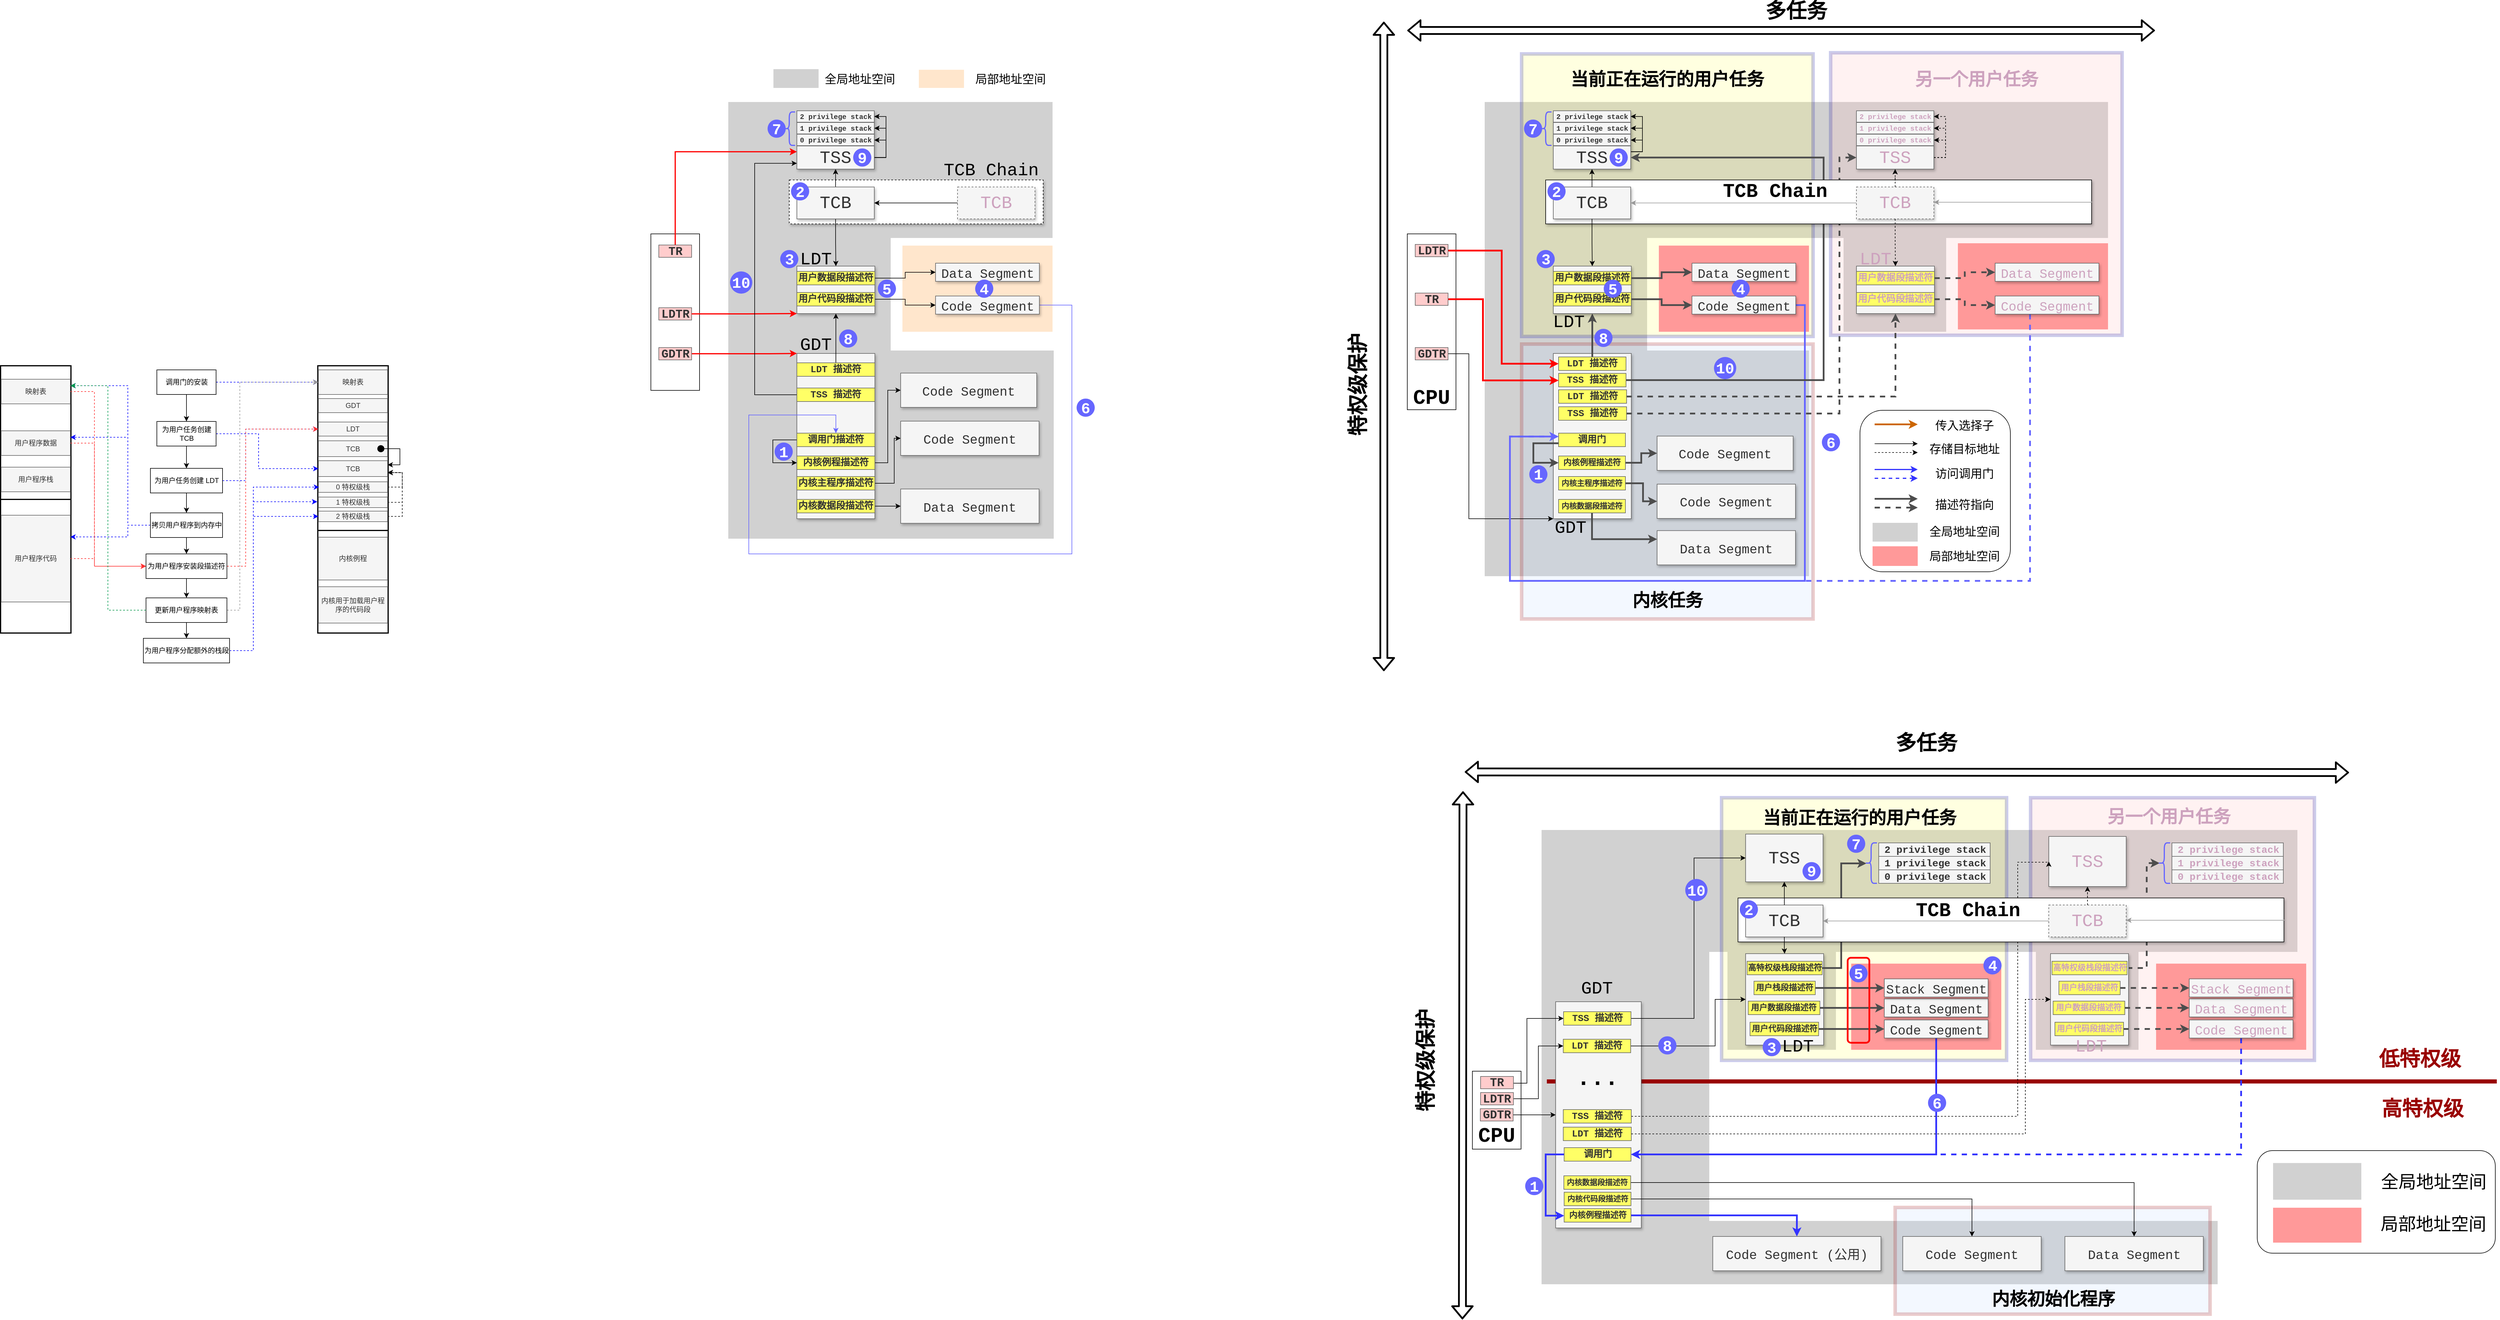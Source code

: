 <mxfile version="14.6.13" type="device"><diagram id="qRoBo4hq-L_i1YhwnNy8" name="第 1 页"><mxGraphModel dx="2572" dy="2412" grid="0" gridSize="10" guides="1" tooltips="1" connect="1" arrows="1" fold="1" page="0" pageScale="1" pageWidth="827" pageHeight="1169" math="0" shadow="0"><root><mxCell id="0"/><mxCell id="1" parent="0"/><mxCell id="kd6Zq3hXw5_u-658ah7E-25" value="" style="rounded=0;whiteSpace=wrap;html=1;shadow=0;dashed=1;fontFamily=Courier New;fontSize=30;strokeWidth=2;strokeColor=none;fillColor=#D1D1D1;fontColor=#CDA2BE;" parent="1" vertex="1"><mxGeometry x="3436" y="1117" width="175" height="199" as="geometry"/></mxCell><mxCell id="kd6Zq3hXw5_u-658ah7E-26" value="" style="rounded=0;whiteSpace=wrap;html=1;shadow=0;dashed=1;fontFamily=Courier New;fontSize=30;strokeWidth=2;strokeColor=none;fillColor=#D1D1D1;" parent="1" vertex="1"><mxGeometry x="2868" y="941" width="1014" height="208" as="geometry"/></mxCell><mxCell id="kd6Zq3hXw5_u-658ah7E-27" value="" style="rounded=0;whiteSpace=wrap;html=1;shadow=0;fontFamily=Courier New;fontSize=30;strokeWidth=6;strokeColor=#000099;glass=0;opacity=20;fillColor=#FFBDBD;fontColor=#CDA2BE;" parent="1" vertex="1"><mxGeometry x="3427" y="886" width="484" height="448" as="geometry"/></mxCell><mxCell id="kd6Zq3hXw5_u-658ah7E-297" style="edgeStyle=orthogonalEdgeStyle;rounded=0;orthogonalLoop=1;jettySize=auto;html=1;entryX=0.1;entryY=0.5;entryDx=0;entryDy=0;entryPerimeter=0;strokeWidth=3;strokeColor=#4D4D4D;fontColor=#CDA2BE;dashed=1;" parent="1" source="kd6Zq3hXw5_u-658ah7E-286" target="kd6Zq3hXw5_u-658ah7E-287" edge="1"><mxGeometry relative="1" as="geometry"><Array as="points"><mxPoint x="3625" y="1176"/><mxPoint x="3625" y="998"/></Array></mxGeometry></mxCell><mxCell id="kd6Zq3hXw5_u-658ah7E-160" value="" style="rounded=0;whiteSpace=wrap;html=1;shadow=0;dashed=1;fontFamily=Courier New;fontSize=30;strokeWidth=2;strokeColor=none;fillColor=#D1D1D1;" parent="1" vertex="1"><mxGeometry x="2910" y="1117" width="185" height="199" as="geometry"/></mxCell><mxCell id="kd6Zq3hXw5_u-658ah7E-29" value="" style="rounded=0;whiteSpace=wrap;html=1;shadow=0;fontFamily=Courier New;fontSize=30;strokeWidth=6;strokeColor=#000099;glass=0;opacity=20;fillColor=#FFFF66;" parent="1" vertex="1"><mxGeometry x="2900" y="886" width="486" height="448" as="geometry"/></mxCell><mxCell id="kd6Zq3hXw5_u-658ah7E-43" value="" style="rounded=0;whiteSpace=wrap;html=1;fillColor=#f5f5f5;strokeColor=#666666;fontColor=#333333;shadow=1;fontFamily=Courier New;fontSize=30;" parent="1" vertex="1"><mxGeometry x="2941" y="1152" width="133" height="156" as="geometry"/></mxCell><mxCell id="kd6Zq3hXw5_u-658ah7E-255" style="edgeStyle=orthogonalEdgeStyle;rounded=0;orthogonalLoop=1;jettySize=auto;html=1;entryX=0.1;entryY=0.5;entryDx=0;entryDy=0;fontColor=#999999;strokeWidth=3;strokeColor=#4D4D4D;entryPerimeter=0;" parent="1" source="kd6Zq3hXw5_u-658ah7E-254" target="kd6Zq3hXw5_u-658ah7E-81" edge="1"><mxGeometry relative="1" as="geometry"><Array as="points"><mxPoint x="3104" y="1177"/><mxPoint x="3104" y="998"/><mxPoint x="3147" y="998"/></Array></mxGeometry></mxCell><mxCell id="kd6Zq3hXw5_u-658ah7E-212" value="" style="rounded=0;whiteSpace=wrap;html=1;shadow=0;dashed=1;fontFamily=Courier New;fontSize=30;strokeWidth=2;strokeColor=none;fillColor=#D1D1D1;" parent="1" vertex="1"><mxGeometry x="2879" y="1608" width="867" height="108" as="geometry"/></mxCell><mxCell id="kd6Zq3hXw5_u-658ah7E-23" value="" style="rounded=0;whiteSpace=wrap;html=1;shadow=0;dashed=1;fontFamily=Courier New;fontSize=30;strokeWidth=2;strokeColor=none;fillColor=#D1D1D1;" parent="1" vertex="1"><mxGeometry x="2593" y="941" width="286" height="775" as="geometry"/></mxCell><mxCell id="kd6Zq3hXw5_u-658ah7E-164" value="" style="endArrow=none;html=1;strokeWidth=7;strokeColor=#990000;" parent="1" edge="1"><mxGeometry width="50" height="50" relative="1" as="geometry"><mxPoint x="2602" y="1370" as="sourcePoint"/><mxPoint x="4222" y="1370" as="targetPoint"/></mxGeometry></mxCell><mxCell id="2AL8YmJktwy9RQFH5iSp-298" value="" style="rounded=1;whiteSpace=wrap;html=1;shadow=0;glass=0;fontFamily=Courier New;fontSize=30;fontColor=#CDA2BE;strokeWidth=1;gradientColor=none;fillColor=none;" parent="1" vertex="1"><mxGeometry x="3136" y="225" width="256.5" height="275.5" as="geometry"/></mxCell><mxCell id="2AL8YmJktwy9RQFH5iSp-171" value="" style="rounded=0;whiteSpace=wrap;html=1;shadow=0;dashed=1;fontFamily=Courier New;fontSize=30;strokeWidth=2;strokeColor=none;fillColor=#D1D1D1;" parent="1" vertex="1"><mxGeometry x="2496" y="-71" width="277" height="199" as="geometry"/></mxCell><mxCell id="2AL8YmJktwy9RQFH5iSp-170" value="" style="rounded=0;whiteSpace=wrap;html=1;shadow=0;dashed=1;fontFamily=Courier New;fontSize=30;strokeWidth=2;strokeColor=none;fillColor=#D1D1D1;" parent="1" vertex="1"><mxGeometry x="2496" y="123" width="553" height="385" as="geometry"/></mxCell><mxCell id="2AL8YmJktwy9RQFH5iSp-294" value="" style="rounded=0;whiteSpace=wrap;html=1;shadow=0;fontFamily=Courier New;fontSize=30;strokeWidth=6;glass=0;opacity=20;strokeColor=#990000;fillColor=#C4DAFF;" parent="1" vertex="1"><mxGeometry x="2559" y="112" width="497" height="469" as="geometry"/></mxCell><mxCell id="2AL8YmJktwy9RQFH5iSp-278" value="" style="rounded=0;whiteSpace=wrap;html=1;shadow=0;dashed=1;fontFamily=Courier New;fontSize=30;strokeWidth=2;strokeColor=none;fillColor=#D1D1D1;" parent="1" vertex="1"><mxGeometry x="3108" y="-108" width="175" height="199" as="geometry"/></mxCell><mxCell id="2AL8YmJktwy9RQFH5iSp-172" value="" style="rounded=0;whiteSpace=wrap;html=1;shadow=0;dashed=1;fontFamily=Courier New;fontSize=30;strokeWidth=2;strokeColor=none;fillColor=#D1D1D1;" parent="1" vertex="1"><mxGeometry x="2496" y="-301" width="1063" height="232" as="geometry"/></mxCell><mxCell id="2AL8YmJktwy9RQFH5iSp-285" value="" style="rounded=0;whiteSpace=wrap;html=1;shadow=0;fontFamily=Courier New;fontSize=30;strokeWidth=6;strokeColor=#000099;glass=0;opacity=20;fillColor=#FFBDBD;" parent="1" vertex="1"><mxGeometry x="3086" y="-385" width="497" height="482" as="geometry"/></mxCell><mxCell id="2AL8YmJktwy9RQFH5iSp-284" value="" style="rounded=0;whiteSpace=wrap;html=1;shadow=0;dashed=1;fontFamily=Courier New;fontSize=30;strokeWidth=2;strokeColor=none;fillColor=#FF9999;" parent="1" vertex="1"><mxGeometry x="3303" y="-60" width="256" height="147" as="geometry"/></mxCell><mxCell id="2AL8YmJktwy9RQFH5iSp-282" value="" style="rounded=0;whiteSpace=wrap;html=1;shadow=0;fontFamily=Courier New;fontSize=30;strokeWidth=6;strokeColor=#000099;glass=0;opacity=20;fillColor=#FFFF66;" parent="1" vertex="1"><mxGeometry x="2559" y="-383" width="497" height="482" as="geometry"/></mxCell><mxCell id="2AL8YmJktwy9RQFH5iSp-139" value="" style="rounded=0;whiteSpace=wrap;html=1;shadow=0;dashed=1;fontFamily=Courier New;fontSize=30;strokeWidth=2;strokeColor=none;fillColor=#FFE6CC;" parent="1" vertex="1"><mxGeometry x="1503" y="-56" width="256" height="147" as="geometry"/></mxCell><mxCell id="2AL8YmJktwy9RQFH5iSp-130" value="" style="rounded=0;whiteSpace=wrap;html=1;shadow=0;dashed=1;fontFamily=Courier New;fontSize=30;strokeWidth=2;strokeColor=none;fillColor=#D1D1D1;" parent="1" vertex="1"><mxGeometry x="1206" y="123" width="555" height="321" as="geometry"/></mxCell><mxCell id="2AL8YmJktwy9RQFH5iSp-128" value="" style="rounded=0;whiteSpace=wrap;html=1;shadow=0;dashed=1;fontFamily=Courier New;fontSize=30;strokeWidth=2;strokeColor=none;fillColor=#D1D1D1;" parent="1" vertex="1"><mxGeometry x="1206" y="-71" width="277" height="199" as="geometry"/></mxCell><mxCell id="2AL8YmJktwy9RQFH5iSp-127" value="" style="rounded=0;whiteSpace=wrap;html=1;shadow=0;dashed=1;fontFamily=Courier New;fontSize=30;strokeWidth=2;strokeColor=none;fillColor=#D1D1D1;" parent="1" vertex="1"><mxGeometry x="1206" y="-301" width="553" height="232" as="geometry"/></mxCell><mxCell id="2AL8YmJktwy9RQFH5iSp-76" value="" style="rounded=0;whiteSpace=wrap;html=1;fillColor=#f5f5f5;strokeColor=#666666;fontColor=#333333;shadow=1;fontFamily=Courier New;fontSize=30;" parent="1" vertex="1"><mxGeometry x="1323" y="-286" width="132" height="19.5" as="geometry"/></mxCell><mxCell id="2AL8YmJktwy9RQFH5iSp-77" value="&lt;b style=&quot;color: rgb(51 , 51 , 51) ; font-size: 12px&quot;&gt;2 privilege stack&lt;/b&gt;" style="text;html=1;strokeColor=none;fillColor=none;align=center;verticalAlign=middle;whiteSpace=wrap;rounded=0;shadow=1;fontFamily=Courier New;fontSize=30;" parent="1" vertex="1"><mxGeometry x="1325.5" y="-291" width="127" height="20" as="geometry"/></mxCell><mxCell id="2AL8YmJktwy9RQFH5iSp-74" value="" style="rounded=0;whiteSpace=wrap;html=1;fillColor=#f5f5f5;strokeColor=#666666;fontColor=#333333;shadow=1;fontFamily=Courier New;fontSize=30;" parent="1" vertex="1"><mxGeometry x="1323" y="-266" width="132" height="19.5" as="geometry"/></mxCell><mxCell id="2AL8YmJktwy9RQFH5iSp-75" value="&lt;b style=&quot;color: rgb(51 , 51 , 51) ; font-size: 12px&quot;&gt;1 privilege stack&lt;/b&gt;" style="text;html=1;strokeColor=none;fillColor=none;align=center;verticalAlign=middle;whiteSpace=wrap;rounded=0;shadow=1;fontFamily=Courier New;fontSize=30;" parent="1" vertex="1"><mxGeometry x="1325.5" y="-271" width="127" height="20" as="geometry"/></mxCell><mxCell id="2AL8YmJktwy9RQFH5iSp-68" value="" style="rounded=0;whiteSpace=wrap;html=1;shadow=1;fontFamily=Courier New;fontSize=30;dashed=1;" parent="1" vertex="1"><mxGeometry x="1310" y="-168" width="433" height="75" as="geometry"/></mxCell><mxCell id="2AL8YmJktwy9RQFH5iSp-6" style="edgeStyle=orthogonalEdgeStyle;rounded=0;orthogonalLoop=1;jettySize=auto;html=1;entryX=0;entryY=0.5;entryDx=0;entryDy=0;dashed=1;strokeColor=#0000FF;" parent="1" source="2AL8YmJktwy9RQFH5iSp-1" target="2AL8YmJktwy9RQFH5iSp-5" edge="1"><mxGeometry relative="1" as="geometry"/></mxCell><mxCell id="2AL8YmJktwy9RQFH5iSp-15" style="edgeStyle=orthogonalEdgeStyle;rounded=0;orthogonalLoop=1;jettySize=auto;html=1;" parent="1" source="2AL8YmJktwy9RQFH5iSp-1" target="2AL8YmJktwy9RQFH5iSp-14" edge="1"><mxGeometry relative="1" as="geometry"/></mxCell><mxCell id="2AL8YmJktwy9RQFH5iSp-1" value="调用门的安装" style="rounded=0;whiteSpace=wrap;html=1;" parent="1" vertex="1"><mxGeometry x="231.5" y="156" width="101" height="42" as="geometry"/></mxCell><mxCell id="2AL8YmJktwy9RQFH5iSp-2" value="" style="rounded=0;whiteSpace=wrap;html=1;strokeWidth=2;" parent="1" vertex="1"><mxGeometry x="506" y="149" width="120" height="284" as="geometry"/></mxCell><mxCell id="2AL8YmJktwy9RQFH5iSp-3" value="" style="rounded=0;whiteSpace=wrap;html=1;strokeWidth=2;" parent="1" vertex="1"><mxGeometry x="506" y="430" width="120" height="175" as="geometry"/></mxCell><mxCell id="2AL8YmJktwy9RQFH5iSp-5" value="映射表" style="rounded=0;whiteSpace=wrap;html=1;fillColor=#f5f5f5;strokeColor=#666666;fontColor=#333333;" parent="1" vertex="1"><mxGeometry x="507" y="156" width="118" height="42" as="geometry"/></mxCell><mxCell id="2AL8YmJktwy9RQFH5iSp-7" value="GDT" style="rounded=0;whiteSpace=wrap;html=1;fillColor=#f5f5f5;strokeColor=#666666;fontColor=#333333;" parent="1" vertex="1"><mxGeometry x="507" y="205" width="118" height="24" as="geometry"/></mxCell><mxCell id="2AL8YmJktwy9RQFH5iSp-8" value="内核例程" style="rounded=0;whiteSpace=wrap;html=1;fillColor=#f5f5f5;strokeColor=#666666;fontColor=#333333;" parent="1" vertex="1"><mxGeometry x="507" y="441.5" width="118" height="73" as="geometry"/></mxCell><mxCell id="2AL8YmJktwy9RQFH5iSp-9" value="内核用于加载用户程序的代码段" style="rounded=0;whiteSpace=wrap;html=1;fillColor=#f5f5f5;strokeColor=#666666;fontColor=#333333;" parent="1" vertex="1"><mxGeometry x="507" y="526" width="118" height="62" as="geometry"/></mxCell><mxCell id="2AL8YmJktwy9RQFH5iSp-10" value="TCB" style="rounded=0;whiteSpace=wrap;html=1;fillColor=#f5f5f5;strokeColor=#666666;fontColor=#333333;" parent="1" vertex="1"><mxGeometry x="507" y="277" width="118" height="27" as="geometry"/></mxCell><mxCell id="2AL8YmJktwy9RQFH5iSp-11" value="TCB" style="rounded=0;whiteSpace=wrap;html=1;fillColor=#f5f5f5;strokeColor=#666666;fontColor=#333333;" parent="1" vertex="1"><mxGeometry x="507" y="311" width="118" height="27" as="geometry"/></mxCell><mxCell id="2AL8YmJktwy9RQFH5iSp-13" style="edgeStyle=orthogonalEdgeStyle;rounded=0;orthogonalLoop=1;jettySize=auto;html=1;entryX=1;entryY=0.25;entryDx=0;entryDy=0;" parent="1" source="2AL8YmJktwy9RQFH5iSp-12" target="2AL8YmJktwy9RQFH5iSp-11" edge="1"><mxGeometry relative="1" as="geometry"><Array as="points"><mxPoint x="646" y="290"/><mxPoint x="646" y="318"/><mxPoint x="625" y="318"/></Array></mxGeometry></mxCell><mxCell id="2AL8YmJktwy9RQFH5iSp-12" value="" style="ellipse;whiteSpace=wrap;html=1;aspect=fixed;fillColor=#000000;" parent="1" vertex="1"><mxGeometry x="608" y="285" width="11" height="11" as="geometry"/></mxCell><mxCell id="2AL8YmJktwy9RQFH5iSp-16" style="rounded=0;orthogonalLoop=1;jettySize=auto;html=1;entryX=0;entryY=0.5;entryDx=0;entryDy=0;dashed=1;exitX=1;exitY=0.5;exitDx=0;exitDy=0;edgeStyle=orthogonalEdgeStyle;strokeColor=#0000FF;" parent="1" source="2AL8YmJktwy9RQFH5iSp-14" target="2AL8YmJktwy9RQFH5iSp-11" edge="1"><mxGeometry relative="1" as="geometry"><Array as="points"><mxPoint x="405" y="265"/><mxPoint x="405" y="325"/></Array></mxGeometry></mxCell><mxCell id="2AL8YmJktwy9RQFH5iSp-32" style="edgeStyle=none;rounded=0;orthogonalLoop=1;jettySize=auto;html=1;entryX=0.5;entryY=0;entryDx=0;entryDy=0;" parent="1" source="2AL8YmJktwy9RQFH5iSp-14" target="2AL8YmJktwy9RQFH5iSp-27" edge="1"><mxGeometry relative="1" as="geometry"/></mxCell><mxCell id="2AL8YmJktwy9RQFH5iSp-14" value="为用户任务创建TCB" style="rounded=0;whiteSpace=wrap;html=1;" parent="1" vertex="1"><mxGeometry x="231.5" y="244" width="101" height="42" as="geometry"/></mxCell><mxCell id="2AL8YmJktwy9RQFH5iSp-17" value="" style="rounded=0;whiteSpace=wrap;html=1;strokeWidth=2;" parent="1" vertex="1"><mxGeometry x="-35" y="377" width="120" height="228" as="geometry"/></mxCell><mxCell id="2AL8YmJktwy9RQFH5iSp-18" value="" style="rounded=0;whiteSpace=wrap;html=1;strokeWidth=2;" parent="1" vertex="1"><mxGeometry x="-35" y="149" width="120" height="228" as="geometry"/></mxCell><mxCell id="2AL8YmJktwy9RQFH5iSp-24" style="edgeStyle=orthogonalEdgeStyle;rounded=0;orthogonalLoop=1;jettySize=auto;html=1;entryX=1;entryY=0.25;entryDx=0;entryDy=0;exitX=0;exitY=0.5;exitDx=0;exitDy=0;dashed=1;strokeColor=#0000FF;" parent="1" source="2AL8YmJktwy9RQFH5iSp-19" target="2AL8YmJktwy9RQFH5iSp-22" edge="1"><mxGeometry relative="1" as="geometry"><Array as="points"><mxPoint x="182" y="421"/><mxPoint x="182" y="441"/></Array></mxGeometry></mxCell><mxCell id="2AL8YmJktwy9RQFH5iSp-25" style="edgeStyle=orthogonalEdgeStyle;rounded=0;orthogonalLoop=1;jettySize=auto;html=1;entryX=1;entryY=0.25;entryDx=0;entryDy=0;dashed=1;exitX=0;exitY=0.5;exitDx=0;exitDy=0;strokeColor=#0000FF;" parent="1" source="2AL8YmJktwy9RQFH5iSp-19" target="2AL8YmJktwy9RQFH5iSp-23" edge="1"><mxGeometry relative="1" as="geometry"><Array as="points"><mxPoint x="182" y="421"/><mxPoint x="182" y="271"/><mxPoint x="84" y="271"/></Array></mxGeometry></mxCell><mxCell id="2AL8YmJktwy9RQFH5iSp-26" style="edgeStyle=orthogonalEdgeStyle;rounded=0;orthogonalLoop=1;jettySize=auto;html=1;entryX=1;entryY=0.25;entryDx=0;entryDy=0;dashed=1;exitX=0;exitY=0.5;exitDx=0;exitDy=0;strokeColor=#0000FF;" parent="1" source="2AL8YmJktwy9RQFH5iSp-19" target="2AL8YmJktwy9RQFH5iSp-21" edge="1"><mxGeometry relative="1" as="geometry"><Array as="points"><mxPoint x="182" y="421"/><mxPoint x="182" y="183"/><mxPoint x="84" y="183"/></Array></mxGeometry></mxCell><mxCell id="2AL8YmJktwy9RQFH5iSp-34" style="edgeStyle=none;rounded=0;orthogonalLoop=1;jettySize=auto;html=1;entryX=0.5;entryY=0;entryDx=0;entryDy=0;" parent="1" source="2AL8YmJktwy9RQFH5iSp-19" target="2AL8YmJktwy9RQFH5iSp-33" edge="1"><mxGeometry relative="1" as="geometry"/></mxCell><mxCell id="2AL8YmJktwy9RQFH5iSp-19" value="拷贝用户程序到内存中" style="rounded=0;whiteSpace=wrap;html=1;" parent="1" vertex="1"><mxGeometry x="220.5" y="400" width="123" height="42" as="geometry"/></mxCell><mxCell id="2AL8YmJktwy9RQFH5iSp-54" style="edgeStyle=orthogonalEdgeStyle;rounded=0;orthogonalLoop=1;jettySize=auto;html=1;entryX=0;entryY=0.5;entryDx=0;entryDy=0;dashed=1;strokeWidth=1;strokeColor=#FF3333;" parent="1" source="2AL8YmJktwy9RQFH5iSp-21" target="2AL8YmJktwy9RQFH5iSp-33" edge="1"><mxGeometry relative="1" as="geometry"><Array as="points"><mxPoint x="125" y="193"/><mxPoint x="125" y="491"/></Array></mxGeometry></mxCell><mxCell id="2AL8YmJktwy9RQFH5iSp-21" value="映射表" style="rounded=0;whiteSpace=wrap;html=1;fillColor=#f5f5f5;strokeColor=#666666;fontColor=#333333;" parent="1" vertex="1"><mxGeometry x="-34" y="172" width="118" height="42" as="geometry"/></mxCell><mxCell id="2AL8YmJktwy9RQFH5iSp-56" style="edgeStyle=orthogonalEdgeStyle;rounded=0;orthogonalLoop=1;jettySize=auto;html=1;entryX=0;entryY=0.5;entryDx=0;entryDy=0;dashed=1;strokeColor=#FF3333;strokeWidth=1;" parent="1" source="2AL8YmJktwy9RQFH5iSp-22" target="2AL8YmJktwy9RQFH5iSp-33" edge="1"><mxGeometry relative="1" as="geometry"><Array as="points"><mxPoint x="125" y="478"/><mxPoint x="125" y="491"/></Array></mxGeometry></mxCell><mxCell id="2AL8YmJktwy9RQFH5iSp-22" value="用户程序代码" style="rounded=0;whiteSpace=wrap;html=1;fillColor=#f5f5f5;strokeColor=#666666;fontColor=#333333;" parent="1" vertex="1"><mxGeometry x="-34" y="404" width="118" height="148" as="geometry"/></mxCell><mxCell id="2AL8YmJktwy9RQFH5iSp-55" style="edgeStyle=orthogonalEdgeStyle;rounded=0;orthogonalLoop=1;jettySize=auto;html=1;entryX=0;entryY=0.5;entryDx=0;entryDy=0;dashed=1;strokeColor=#FF3333;strokeWidth=1;" parent="1" source="2AL8YmJktwy9RQFH5iSp-23" target="2AL8YmJktwy9RQFH5iSp-33" edge="1"><mxGeometry relative="1" as="geometry"><Array as="points"><mxPoint x="125" y="281"/><mxPoint x="125" y="491"/></Array></mxGeometry></mxCell><mxCell id="2AL8YmJktwy9RQFH5iSp-23" value="用户程序数据" style="rounded=0;whiteSpace=wrap;html=1;fillColor=#f5f5f5;strokeColor=#666666;fontColor=#333333;" parent="1" vertex="1"><mxGeometry x="-34" y="260" width="118" height="42" as="geometry"/></mxCell><mxCell id="2AL8YmJktwy9RQFH5iSp-30" style="edgeStyle=orthogonalEdgeStyle;rounded=0;orthogonalLoop=1;jettySize=auto;html=1;entryX=0;entryY=0.5;entryDx=0;entryDy=0;exitX=1;exitY=0.5;exitDx=0;exitDy=0;dashed=1;strokeColor=#0000FF;" parent="1" source="2AL8YmJktwy9RQFH5iSp-27" target="2AL8YmJktwy9RQFH5iSp-29" edge="1"><mxGeometry relative="1" as="geometry"><Array as="points"><mxPoint x="383" y="345"/><mxPoint x="383" y="257"/></Array></mxGeometry></mxCell><mxCell id="2AL8YmJktwy9RQFH5iSp-31" style="edgeStyle=none;rounded=0;orthogonalLoop=1;jettySize=auto;html=1;entryX=0.5;entryY=0;entryDx=0;entryDy=0;" parent="1" source="2AL8YmJktwy9RQFH5iSp-27" target="2AL8YmJktwy9RQFH5iSp-19" edge="1"><mxGeometry relative="1" as="geometry"/></mxCell><mxCell id="2AL8YmJktwy9RQFH5iSp-27" value="为用户任务创建 LDT" style="rounded=0;whiteSpace=wrap;html=1;" parent="1" vertex="1"><mxGeometry x="220.5" y="324" width="123" height="42" as="geometry"/></mxCell><mxCell id="2AL8YmJktwy9RQFH5iSp-29" value="LDT" style="rounded=0;whiteSpace=wrap;html=1;fillColor=#f5f5f5;strokeColor=#666666;fontColor=#333333;" parent="1" vertex="1"><mxGeometry x="507" y="245" width="118" height="24" as="geometry"/></mxCell><mxCell id="2AL8YmJktwy9RQFH5iSp-35" style="edgeStyle=orthogonalEdgeStyle;rounded=0;orthogonalLoop=1;jettySize=auto;html=1;entryX=0;entryY=0.5;entryDx=0;entryDy=0;exitX=1;exitY=0.5;exitDx=0;exitDy=0;dashed=1;strokeColor=#FF3333;" parent="1" source="2AL8YmJktwy9RQFH5iSp-33" target="2AL8YmJktwy9RQFH5iSp-29" edge="1"><mxGeometry relative="1" as="geometry"><Array as="points"><mxPoint x="383" y="491"/><mxPoint x="383" y="257"/></Array></mxGeometry></mxCell><mxCell id="2AL8YmJktwy9RQFH5iSp-38" style="edgeStyle=none;rounded=0;orthogonalLoop=1;jettySize=auto;html=1;" parent="1" source="2AL8YmJktwy9RQFH5iSp-33" target="2AL8YmJktwy9RQFH5iSp-36" edge="1"><mxGeometry relative="1" as="geometry"/></mxCell><mxCell id="2AL8YmJktwy9RQFH5iSp-33" value="为用户程序安装段描述符" style="rounded=0;whiteSpace=wrap;html=1;" parent="1" vertex="1"><mxGeometry x="213" y="470" width="138" height="42" as="geometry"/></mxCell><mxCell id="2AL8YmJktwy9RQFH5iSp-37" style="edgeStyle=orthogonalEdgeStyle;rounded=0;orthogonalLoop=1;jettySize=auto;html=1;entryX=0;entryY=0.5;entryDx=0;entryDy=0;dashed=1;exitX=1;exitY=0.5;exitDx=0;exitDy=0;strokeColor=#999999;" parent="1" source="2AL8YmJktwy9RQFH5iSp-36" target="2AL8YmJktwy9RQFH5iSp-5" edge="1"><mxGeometry relative="1" as="geometry"><Array as="points"><mxPoint x="373" y="566"/><mxPoint x="373" y="177"/></Array></mxGeometry></mxCell><mxCell id="2AL8YmJktwy9RQFH5iSp-36" value="更新用户程序映射表" style="rounded=0;whiteSpace=wrap;html=1;" parent="1" vertex="1"><mxGeometry x="213" y="545" width="138" height="42" as="geometry"/></mxCell><mxCell id="2AL8YmJktwy9RQFH5iSp-39" style="edgeStyle=orthogonalEdgeStyle;rounded=0;orthogonalLoop=1;jettySize=auto;html=1;entryX=1;entryY=0.25;entryDx=0;entryDy=0;dashed=1;exitX=0;exitY=0.5;exitDx=0;exitDy=0;strokeColor=#00994D;" parent="1" source="2AL8YmJktwy9RQFH5iSp-36" target="2AL8YmJktwy9RQFH5iSp-21" edge="1"><mxGeometry relative="1" as="geometry"><mxPoint x="361" y="576" as="sourcePoint"/><mxPoint x="517" y="187" as="targetPoint"/><Array as="points"><mxPoint x="148" y="566"/><mxPoint x="148" y="183"/><mxPoint x="84" y="183"/></Array></mxGeometry></mxCell><mxCell id="2AL8YmJktwy9RQFH5iSp-50" style="edgeStyle=orthogonalEdgeStyle;rounded=0;orthogonalLoop=1;jettySize=auto;html=1;entryX=1;entryY=0.75;entryDx=0;entryDy=0;dashed=1;strokeWidth=1;exitX=1;exitY=0.5;exitDx=0;exitDy=0;" parent="1" source="2AL8YmJktwy9RQFH5iSp-40" target="2AL8YmJktwy9RQFH5iSp-11" edge="1"><mxGeometry relative="1" as="geometry"><Array as="points"><mxPoint x="650" y="356"/><mxPoint x="650" y="331"/></Array></mxGeometry></mxCell><mxCell id="2AL8YmJktwy9RQFH5iSp-40" value="0 特权级栈" style="rounded=0;whiteSpace=wrap;html=1;fillColor=#f5f5f5;strokeColor=#666666;fontColor=#333333;" parent="1" vertex="1"><mxGeometry x="507" y="347" width="118" height="18" as="geometry"/></mxCell><mxCell id="2AL8YmJktwy9RQFH5iSp-51" style="edgeStyle=orthogonalEdgeStyle;rounded=0;orthogonalLoop=1;jettySize=auto;html=1;entryX=1;entryY=0.75;entryDx=0;entryDy=0;dashed=1;strokeWidth=1;exitX=1;exitY=0.5;exitDx=0;exitDy=0;" parent="1" source="2AL8YmJktwy9RQFH5iSp-42" target="2AL8YmJktwy9RQFH5iSp-11" edge="1"><mxGeometry relative="1" as="geometry"><Array as="points"><mxPoint x="650" y="382"/><mxPoint x="650" y="331"/></Array></mxGeometry></mxCell><mxCell id="2AL8YmJktwy9RQFH5iSp-42" value="1 特权级栈" style="rounded=0;whiteSpace=wrap;html=1;fillColor=#f5f5f5;strokeColor=#666666;fontColor=#333333;" parent="1" vertex="1"><mxGeometry x="507" y="373" width="118" height="18" as="geometry"/></mxCell><mxCell id="2AL8YmJktwy9RQFH5iSp-53" style="edgeStyle=orthogonalEdgeStyle;rounded=0;orthogonalLoop=1;jettySize=auto;html=1;entryX=1;entryY=0.75;entryDx=0;entryDy=0;dashed=1;strokeWidth=1;exitX=1;exitY=0.5;exitDx=0;exitDy=0;" parent="1" source="2AL8YmJktwy9RQFH5iSp-43" target="2AL8YmJktwy9RQFH5iSp-11" edge="1"><mxGeometry relative="1" as="geometry"><Array as="points"><mxPoint x="650" y="406"/><mxPoint x="650" y="331"/></Array></mxGeometry></mxCell><mxCell id="2AL8YmJktwy9RQFH5iSp-43" value="2 特权级栈" style="rounded=0;whiteSpace=wrap;html=1;fillColor=#f5f5f5;strokeColor=#666666;fontColor=#333333;" parent="1" vertex="1"><mxGeometry x="507" y="397" width="118" height="18" as="geometry"/></mxCell><mxCell id="2AL8YmJktwy9RQFH5iSp-46" style="edgeStyle=orthogonalEdgeStyle;rounded=0;orthogonalLoop=1;jettySize=auto;html=1;entryX=0.017;entryY=0.729;entryDx=0;entryDy=0;entryPerimeter=0;strokeWidth=1;exitX=1;exitY=0.5;exitDx=0;exitDy=0;dashed=1;strokeColor=#0000FF;" parent="1" source="2AL8YmJktwy9RQFH5iSp-44" target="2AL8YmJktwy9RQFH5iSp-2" edge="1"><mxGeometry relative="1" as="geometry"><Array as="points"><mxPoint x="396" y="635"/><mxPoint x="396" y="356"/></Array></mxGeometry></mxCell><mxCell id="2AL8YmJktwy9RQFH5iSp-47" style="edgeStyle=orthogonalEdgeStyle;rounded=0;orthogonalLoop=1;jettySize=auto;html=1;entryX=-0.008;entryY=0.817;entryDx=0;entryDy=0;entryPerimeter=0;dashed=1;strokeColor=#0000FF;strokeWidth=1;exitX=1;exitY=0.5;exitDx=0;exitDy=0;" parent="1" source="2AL8YmJktwy9RQFH5iSp-44" target="2AL8YmJktwy9RQFH5iSp-2" edge="1"><mxGeometry relative="1" as="geometry"><Array as="points"><mxPoint x="396" y="635"/><mxPoint x="396" y="381"/></Array></mxGeometry></mxCell><mxCell id="2AL8YmJktwy9RQFH5iSp-48" style="edgeStyle=orthogonalEdgeStyle;rounded=0;orthogonalLoop=1;jettySize=auto;html=1;entryX=0;entryY=0.5;entryDx=0;entryDy=0;dashed=1;strokeColor=#0000FF;strokeWidth=1;exitX=1;exitY=0.5;exitDx=0;exitDy=0;" parent="1" source="2AL8YmJktwy9RQFH5iSp-44" target="2AL8YmJktwy9RQFH5iSp-43" edge="1"><mxGeometry relative="1" as="geometry"><Array as="points"><mxPoint x="396" y="635"/><mxPoint x="396" y="406"/></Array></mxGeometry></mxCell><mxCell id="2AL8YmJktwy9RQFH5iSp-44" value="为用户程序分配额外的栈段" style="rounded=0;whiteSpace=wrap;html=1;" parent="1" vertex="1"><mxGeometry x="208.5" y="614" width="147" height="42" as="geometry"/></mxCell><mxCell id="2AL8YmJktwy9RQFH5iSp-45" value="用户程序栈" style="rounded=0;whiteSpace=wrap;html=1;fillColor=#f5f5f5;strokeColor=#666666;fontColor=#333333;" parent="1" vertex="1"><mxGeometry x="-34" y="322" width="118" height="42" as="geometry"/></mxCell><mxCell id="2AL8YmJktwy9RQFH5iSp-49" style="edgeStyle=none;rounded=0;orthogonalLoop=1;jettySize=auto;html=1;exitX=0.5;exitY=1;exitDx=0;exitDy=0;" parent="1" source="2AL8YmJktwy9RQFH5iSp-36" target="2AL8YmJktwy9RQFH5iSp-44" edge="1"><mxGeometry relative="1" as="geometry"><mxPoint x="292" y="522" as="sourcePoint"/><mxPoint x="292" y="555" as="targetPoint"/></mxGeometry></mxCell><mxCell id="2AL8YmJktwy9RQFH5iSp-57" value="" style="rounded=0;whiteSpace=wrap;html=1;fillColor=#f5f5f5;strokeColor=#666666;fontColor=#333333;shadow=1;fontFamily=Courier New;fontSize=30;" parent="1" vertex="1"><mxGeometry x="1323" y="128" width="133" height="282" as="geometry"/></mxCell><mxCell id="2AL8YmJktwy9RQFH5iSp-58" value="" style="rounded=0;whiteSpace=wrap;html=1;fontFamily=Courier New;fontSize=30;" parent="1" vertex="1"><mxGeometry x="1074" y="-76" width="83" height="267" as="geometry"/></mxCell><mxCell id="2AL8YmJktwy9RQFH5iSp-61" style="edgeStyle=orthogonalEdgeStyle;rounded=0;orthogonalLoop=1;jettySize=auto;html=1;entryX=0;entryY=0;entryDx=0;entryDy=0;fontFamily=Courier New;fontSize=30;strokeWidth=2;strokeColor=#FF0000;" parent="1" source="2AL8YmJktwy9RQFH5iSp-60" target="2AL8YmJktwy9RQFH5iSp-57" edge="1"><mxGeometry relative="1" as="geometry"><Array as="points"><mxPoint x="1276" y="128"/><mxPoint x="1276" y="128"/></Array></mxGeometry></mxCell><mxCell id="2AL8YmJktwy9RQFH5iSp-60" value="&lt;font face=&quot;Courier New&quot; style=&quot;font-size: 20px&quot;&gt;&lt;b&gt;GDTR&lt;/b&gt;&lt;/font&gt;" style="rounded=0;whiteSpace=wrap;html=1;strokeColor=#666666;fontColor=#333333;fillColor=#FFCCCC;" parent="1" vertex="1"><mxGeometry x="1087.5" y="118" width="56" height="21" as="geometry"/></mxCell><mxCell id="2AL8YmJktwy9RQFH5iSp-66" style="edgeStyle=orthogonalEdgeStyle;rounded=0;orthogonalLoop=1;jettySize=auto;html=1;fontFamily=Courier New;fontSize=30;strokeColor=#000000;strokeWidth=1;" parent="1" source="2AL8YmJktwy9RQFH5iSp-62" target="2AL8YmJktwy9RQFH5iSp-65" edge="1"><mxGeometry relative="1" as="geometry"/></mxCell><mxCell id="2AL8YmJktwy9RQFH5iSp-62" value="&lt;font face=&quot;Courier New&quot; size=&quot;1&quot;&gt;&lt;b style=&quot;font-size: 16px&quot;&gt;LDT 描述符&lt;/b&gt;&lt;/font&gt;" style="rounded=0;whiteSpace=wrap;html=1;strokeColor=#666666;fontColor=#333333;fillColor=#FFFF66;" parent="1" vertex="1"><mxGeometry x="1323" y="144" width="133" height="23" as="geometry"/></mxCell><mxCell id="2AL8YmJktwy9RQFH5iSp-63" value="&lt;font face=&quot;Courier New&quot; style=&quot;font-size: 20px&quot;&gt;&lt;b&gt;LDTR&lt;/b&gt;&lt;/font&gt;" style="rounded=0;whiteSpace=wrap;html=1;strokeColor=#666666;fontColor=#333333;fillColor=#FFCCCC;" parent="1" vertex="1"><mxGeometry x="1087.5" y="50" width="56" height="21" as="geometry"/></mxCell><mxCell id="2AL8YmJktwy9RQFH5iSp-65" value="" style="rounded=0;whiteSpace=wrap;html=1;fillColor=#f5f5f5;strokeColor=#666666;fontColor=#333333;shadow=1;fontFamily=Courier New;fontSize=30;" parent="1" vertex="1"><mxGeometry x="1323" y="-21" width="133" height="81" as="geometry"/></mxCell><mxCell id="2AL8YmJktwy9RQFH5iSp-71" style="edgeStyle=orthogonalEdgeStyle;rounded=0;orthogonalLoop=1;jettySize=auto;html=1;entryX=0.5;entryY=1;entryDx=0;entryDy=0;fontFamily=Courier New;fontSize=30;strokeColor=#000000;strokeWidth=1;" parent="1" source="2AL8YmJktwy9RQFH5iSp-67" target="2AL8YmJktwy9RQFH5iSp-70" edge="1"><mxGeometry relative="1" as="geometry"/></mxCell><mxCell id="2AL8YmJktwy9RQFH5iSp-101" style="edgeStyle=orthogonalEdgeStyle;rounded=0;orthogonalLoop=1;jettySize=auto;html=1;entryX=0.5;entryY=0;entryDx=0;entryDy=0;fontFamily=Courier New;fontSize=30;strokeColor=#000000;strokeWidth=1;" parent="1" source="2AL8YmJktwy9RQFH5iSp-67" target="2AL8YmJktwy9RQFH5iSp-65" edge="1"><mxGeometry relative="1" as="geometry"/></mxCell><mxCell id="2AL8YmJktwy9RQFH5iSp-67" value="TCB" style="rounded=0;whiteSpace=wrap;html=1;fillColor=#f5f5f5;strokeColor=#666666;fontColor=#333333;shadow=1;fontFamily=Courier New;fontSize=30;" parent="1" vertex="1"><mxGeometry x="1323" y="-156" width="132" height="54.5" as="geometry"/></mxCell><mxCell id="2AL8YmJktwy9RQFH5iSp-72" value="" style="rounded=0;whiteSpace=wrap;html=1;fillColor=#f5f5f5;strokeColor=#666666;fontColor=#333333;shadow=1;fontFamily=Courier New;fontSize=30;" parent="1" vertex="1"><mxGeometry x="1323" y="-246" width="132" height="19.5" as="geometry"/></mxCell><mxCell id="2AL8YmJktwy9RQFH5iSp-73" value="&lt;b style=&quot;color: rgb(51 , 51 , 51) ; font-size: 12px&quot;&gt;0 privilege stack&lt;/b&gt;" style="text;html=1;strokeColor=none;fillColor=none;align=center;verticalAlign=middle;whiteSpace=wrap;rounded=0;shadow=1;fontFamily=Courier New;fontSize=30;" parent="1" vertex="1"><mxGeometry x="1325.5" y="-251" width="127" height="20" as="geometry"/></mxCell><mxCell id="2AL8YmJktwy9RQFH5iSp-144" style="edgeStyle=orthogonalEdgeStyle;rounded=0;orthogonalLoop=1;jettySize=auto;html=1;entryX=1;entryY=0.5;entryDx=0;entryDy=0;fontFamily=Courier New;fontSize=30;strokeColor=#000000;strokeWidth=1;" parent="1" source="2AL8YmJktwy9RQFH5iSp-70" target="2AL8YmJktwy9RQFH5iSp-72" edge="1"><mxGeometry relative="1" as="geometry"><Array as="points"><mxPoint x="1475" y="-206"/><mxPoint x="1475" y="-236"/><mxPoint x="1455" y="-236"/></Array></mxGeometry></mxCell><mxCell id="2AL8YmJktwy9RQFH5iSp-145" style="edgeStyle=orthogonalEdgeStyle;rounded=0;orthogonalLoop=1;jettySize=auto;html=1;entryX=1;entryY=0.5;entryDx=0;entryDy=0;fontFamily=Courier New;fontSize=30;strokeColor=#000000;strokeWidth=1;" parent="1" source="2AL8YmJktwy9RQFH5iSp-70" target="2AL8YmJktwy9RQFH5iSp-74" edge="1"><mxGeometry relative="1" as="geometry"><Array as="points"><mxPoint x="1475" y="-206"/><mxPoint x="1475" y="-256"/></Array></mxGeometry></mxCell><mxCell id="2AL8YmJktwy9RQFH5iSp-146" style="edgeStyle=orthogonalEdgeStyle;rounded=0;orthogonalLoop=1;jettySize=auto;html=1;entryX=1;entryY=0.5;entryDx=0;entryDy=0;fontFamily=Courier New;fontSize=30;strokeColor=#000000;strokeWidth=1;" parent="1" source="2AL8YmJktwy9RQFH5iSp-70" target="2AL8YmJktwy9RQFH5iSp-76" edge="1"><mxGeometry relative="1" as="geometry"><Array as="points"><mxPoint x="1475" y="-206"/><mxPoint x="1475" y="-276"/></Array></mxGeometry></mxCell><mxCell id="2AL8YmJktwy9RQFH5iSp-70" value="TSS" style="rounded=0;whiteSpace=wrap;html=1;fillColor=#f5f5f5;strokeColor=#666666;fontColor=#333333;shadow=1;fontFamily=Courier New;fontSize=30;" parent="1" vertex="1"><mxGeometry x="1323" y="-226" width="132" height="39.5" as="geometry"/></mxCell><mxCell id="2AL8YmJktwy9RQFH5iSp-81" value="TCB Chain" style="text;html=1;strokeColor=none;fillColor=none;align=center;verticalAlign=middle;whiteSpace=wrap;rounded=0;shadow=1;fontFamily=Courier New;fontSize=30;" parent="1" vertex="1"><mxGeometry x="1563" y="-195" width="183" height="20" as="geometry"/></mxCell><mxCell id="2AL8YmJktwy9RQFH5iSp-149" style="edgeStyle=orthogonalEdgeStyle;rounded=0;orthogonalLoop=1;jettySize=auto;html=1;entryX=0.5;entryY=0;entryDx=0;entryDy=0;fontFamily=Courier New;fontSize=30;strokeWidth=1;strokeColor=#6666FF;" parent="1" source="2AL8YmJktwy9RQFH5iSp-100" target="2AL8YmJktwy9RQFH5iSp-117" edge="1"><mxGeometry relative="1" as="geometry"><Array as="points"><mxPoint x="1792" y="46"/><mxPoint x="1792" y="470"/><mxPoint x="1241" y="470"/><mxPoint x="1241" y="233"/><mxPoint x="1390" y="233"/></Array></mxGeometry></mxCell><mxCell id="2AL8YmJktwy9RQFH5iSp-100" value="&lt;font style=&quot;font-size: 22px&quot;&gt;Code Segment&lt;/font&gt;" style="rounded=0;whiteSpace=wrap;html=1;fillColor=#f5f5f5;strokeColor=#666666;fontColor=#333333;shadow=1;fontFamily=Courier New;fontSize=30;" parent="1" vertex="1"><mxGeometry x="1559.5" y="30" width="177" height="31" as="geometry"/></mxCell><mxCell id="2AL8YmJktwy9RQFH5iSp-105" value="&lt;font style=&quot;font-size: 22px&quot;&gt;Data Segment&lt;/font&gt;" style="rounded=0;whiteSpace=wrap;html=1;fillColor=#f5f5f5;strokeColor=#666666;fontColor=#333333;shadow=1;fontFamily=Courier New;fontSize=30;" parent="1" vertex="1"><mxGeometry x="1559.5" y="-26" width="177" height="31" as="geometry"/></mxCell><mxCell id="2AL8YmJktwy9RQFH5iSp-112" style="edgeStyle=orthogonalEdgeStyle;rounded=0;orthogonalLoop=1;jettySize=auto;html=1;entryX=0;entryY=0.25;entryDx=0;entryDy=0;fontFamily=Courier New;fontSize=30;strokeWidth=2;strokeColor=#FF0000;" parent="1" source="2AL8YmJktwy9RQFH5iSp-111" target="2AL8YmJktwy9RQFH5iSp-70" edge="1"><mxGeometry relative="1" as="geometry"><Array as="points"><mxPoint x="1116" y="-216"/></Array></mxGeometry></mxCell><mxCell id="2AL8YmJktwy9RQFH5iSp-111" value="&lt;font face=&quot;Courier New&quot; style=&quot;font-size: 20px&quot;&gt;&lt;b&gt;TR&lt;/b&gt;&lt;/font&gt;" style="rounded=0;whiteSpace=wrap;html=1;strokeColor=#666666;fontColor=#333333;fillColor=#FFCCCC;" parent="1" vertex="1"><mxGeometry x="1087.5" y="-57" width="56" height="21" as="geometry"/></mxCell><mxCell id="2AL8YmJktwy9RQFH5iSp-121" style="edgeStyle=orthogonalEdgeStyle;rounded=0;orthogonalLoop=1;jettySize=auto;html=1;entryX=0;entryY=0.5;entryDx=0;entryDy=0;fontFamily=Courier New;fontSize=30;strokeColor=#000000;strokeWidth=1;exitX=0;exitY=0.5;exitDx=0;exitDy=0;" parent="1" source="2AL8YmJktwy9RQFH5iSp-117" target="2AL8YmJktwy9RQFH5iSp-118" edge="1"><mxGeometry relative="1" as="geometry"><Array as="points"><mxPoint x="1282" y="276"/><mxPoint x="1282" y="314"/></Array></mxGeometry></mxCell><mxCell id="2AL8YmJktwy9RQFH5iSp-117" value="&lt;font face=&quot;Courier New&quot;&gt;&lt;span style=&quot;font-size: 16px&quot;&gt;&lt;b&gt;调用门描述符&lt;/b&gt;&lt;/span&gt;&lt;/font&gt;" style="rounded=0;whiteSpace=wrap;html=1;strokeColor=#666666;fontColor=#333333;fillColor=#FFFF66;" parent="1" vertex="1"><mxGeometry x="1323" y="264" width="133" height="23" as="geometry"/></mxCell><mxCell id="2AL8YmJktwy9RQFH5iSp-133" style="edgeStyle=orthogonalEdgeStyle;rounded=0;orthogonalLoop=1;jettySize=auto;html=1;entryX=0;entryY=0.5;entryDx=0;entryDy=0;fontFamily=Courier New;fontSize=30;strokeColor=#000000;strokeWidth=1;" parent="1" source="2AL8YmJktwy9RQFH5iSp-118" target="2AL8YmJktwy9RQFH5iSp-126" edge="1"><mxGeometry relative="1" as="geometry"/></mxCell><mxCell id="2AL8YmJktwy9RQFH5iSp-118" value="&lt;font face=&quot;Courier New&quot;&gt;&lt;span style=&quot;font-size: 16px&quot;&gt;&lt;b&gt;内核例程描述符&lt;/b&gt;&lt;/span&gt;&lt;/font&gt;" style="rounded=0;whiteSpace=wrap;html=1;strokeColor=#666666;fontColor=#333333;fillColor=#FFFF66;" parent="1" vertex="1"><mxGeometry x="1323" y="303" width="133" height="23" as="geometry"/></mxCell><mxCell id="2AL8YmJktwy9RQFH5iSp-135" style="edgeStyle=orthogonalEdgeStyle;rounded=0;orthogonalLoop=1;jettySize=auto;html=1;entryX=0;entryY=0.5;entryDx=0;entryDy=0;fontFamily=Courier New;fontSize=30;strokeColor=#000000;strokeWidth=1;" parent="1" source="2AL8YmJktwy9RQFH5iSp-119" target="2AL8YmJktwy9RQFH5iSp-134" edge="1"><mxGeometry relative="1" as="geometry"><Array as="points"><mxPoint x="1489" y="350"/><mxPoint x="1489" y="273"/></Array></mxGeometry></mxCell><mxCell id="2AL8YmJktwy9RQFH5iSp-119" value="&lt;font face=&quot;Courier New&quot;&gt;&lt;span style=&quot;font-size: 16px&quot;&gt;&lt;b&gt;内核主程序描述符&lt;/b&gt;&lt;/span&gt;&lt;/font&gt;" style="rounded=0;whiteSpace=wrap;html=1;strokeColor=#666666;fontColor=#333333;fillColor=#FFFF66;" parent="1" vertex="1"><mxGeometry x="1323" y="338" width="133" height="23" as="geometry"/></mxCell><mxCell id="2AL8YmJktwy9RQFH5iSp-120" style="edgeStyle=orthogonalEdgeStyle;rounded=0;orthogonalLoop=1;jettySize=auto;html=1;entryX=0;entryY=1;entryDx=0;entryDy=0;fontFamily=Courier New;fontSize=30;strokeWidth=2;exitX=1;exitY=0.5;exitDx=0;exitDy=0;strokeColor=#FF0000;" parent="1" source="2AL8YmJktwy9RQFH5iSp-63" target="2AL8YmJktwy9RQFH5iSp-65" edge="1"><mxGeometry relative="1" as="geometry"><mxPoint x="1098.5" y="60.5" as="sourcePoint"/><mxPoint x="1323.0" y="60.0" as="targetPoint"/><Array as="points"><mxPoint x="1237" y="61"/><mxPoint x="1323" y="60"/></Array></mxGeometry></mxCell><mxCell id="2AL8YmJktwy9RQFH5iSp-125" style="edgeStyle=orthogonalEdgeStyle;rounded=0;orthogonalLoop=1;jettySize=auto;html=1;entryX=0;entryY=0.5;entryDx=0;entryDy=0;fontFamily=Courier New;fontSize=30;strokeColor=#000000;strokeWidth=1;" parent="1" source="2AL8YmJktwy9RQFH5iSp-122" target="2AL8YmJktwy9RQFH5iSp-105" edge="1"><mxGeometry relative="1" as="geometry"/></mxCell><mxCell id="2AL8YmJktwy9RQFH5iSp-122" value="&lt;font face=&quot;Courier New&quot;&gt;&lt;span style=&quot;font-size: 16px&quot;&gt;&lt;b&gt;用户数据段描述符&lt;/b&gt;&lt;/span&gt;&lt;/font&gt;" style="rounded=0;whiteSpace=wrap;html=1;strokeColor=#666666;fontColor=#333333;fillColor=#FFFF66;" parent="1" vertex="1"><mxGeometry x="1323" y="-12" width="133" height="23" as="geometry"/></mxCell><mxCell id="2AL8YmJktwy9RQFH5iSp-124" style="edgeStyle=orthogonalEdgeStyle;rounded=0;orthogonalLoop=1;jettySize=auto;html=1;entryX=0;entryY=0.5;entryDx=0;entryDy=0;fontFamily=Courier New;fontSize=30;strokeColor=#000000;strokeWidth=1;" parent="1" source="2AL8YmJktwy9RQFH5iSp-123" target="2AL8YmJktwy9RQFH5iSp-100" edge="1"><mxGeometry relative="1" as="geometry"/></mxCell><mxCell id="2AL8YmJktwy9RQFH5iSp-123" value="&lt;font face=&quot;Courier New&quot;&gt;&lt;span style=&quot;font-size: 16px&quot;&gt;&lt;b&gt;用户代码段描述符&lt;/b&gt;&lt;/span&gt;&lt;/font&gt;" style="rounded=0;whiteSpace=wrap;html=1;strokeColor=#666666;fontColor=#333333;fillColor=#FFFF66;" parent="1" vertex="1"><mxGeometry x="1323" y="24" width="133" height="23" as="geometry"/></mxCell><mxCell id="2AL8YmJktwy9RQFH5iSp-126" value="&lt;font style=&quot;font-size: 22px&quot;&gt;Code Segment&lt;/font&gt;" style="rounded=0;whiteSpace=wrap;html=1;fillColor=#f5f5f5;strokeColor=#666666;fontColor=#333333;shadow=1;fontFamily=Courier New;fontSize=30;" parent="1" vertex="1"><mxGeometry x="1500" y="161.5" width="232" height="58.5" as="geometry"/></mxCell><mxCell id="2AL8YmJktwy9RQFH5iSp-131" value="LDT" style="text;html=1;strokeColor=none;fillColor=none;align=center;verticalAlign=middle;whiteSpace=wrap;rounded=0;shadow=1;fontFamily=Courier New;fontSize=30;" parent="1" vertex="1"><mxGeometry x="1323" y="-43" width="65" height="20" as="geometry"/></mxCell><mxCell id="2AL8YmJktwy9RQFH5iSp-132" value="GDT" style="text;html=1;strokeColor=none;fillColor=none;align=center;verticalAlign=middle;whiteSpace=wrap;rounded=0;shadow=1;fontFamily=Courier New;fontSize=30;" parent="1" vertex="1"><mxGeometry x="1323" y="103" width="65" height="20" as="geometry"/></mxCell><mxCell id="2AL8YmJktwy9RQFH5iSp-134" value="&lt;font style=&quot;font-size: 22px&quot;&gt;Code Segment&lt;/font&gt;" style="rounded=0;whiteSpace=wrap;html=1;fillColor=#f5f5f5;strokeColor=#666666;fontColor=#333333;shadow=1;fontFamily=Courier New;fontSize=30;" parent="1" vertex="1"><mxGeometry x="1500" y="243.5" width="236" height="58.5" as="geometry"/></mxCell><mxCell id="2AL8YmJktwy9RQFH5iSp-138" style="edgeStyle=orthogonalEdgeStyle;rounded=0;orthogonalLoop=1;jettySize=auto;html=1;fontFamily=Courier New;fontSize=30;strokeColor=#000000;strokeWidth=1;" parent="1" source="2AL8YmJktwy9RQFH5iSp-136" target="2AL8YmJktwy9RQFH5iSp-137" edge="1"><mxGeometry relative="1" as="geometry"/></mxCell><mxCell id="2AL8YmJktwy9RQFH5iSp-136" value="&lt;font face=&quot;Courier New&quot;&gt;&lt;span style=&quot;font-size: 16px&quot;&gt;&lt;b&gt;内核数据段描述符&lt;/b&gt;&lt;/span&gt;&lt;/font&gt;" style="rounded=0;whiteSpace=wrap;html=1;strokeColor=#666666;fontColor=#333333;fillColor=#FFFF66;" parent="1" vertex="1"><mxGeometry x="1323" y="377" width="133" height="23" as="geometry"/></mxCell><mxCell id="2AL8YmJktwy9RQFH5iSp-137" value="&lt;font style=&quot;font-size: 22px&quot;&gt;Data Segment&lt;/font&gt;" style="rounded=0;whiteSpace=wrap;html=1;fillColor=#f5f5f5;strokeColor=#666666;fontColor=#333333;shadow=1;fontFamily=Courier New;fontSize=30;" parent="1" vertex="1"><mxGeometry x="1500" y="359.25" width="236" height="58.5" as="geometry"/></mxCell><mxCell id="2AL8YmJktwy9RQFH5iSp-168" style="edgeStyle=orthogonalEdgeStyle;rounded=0;orthogonalLoop=1;jettySize=auto;html=1;entryX=1;entryY=0.5;entryDx=0;entryDy=0;fontFamily=Courier New;fontSize=30;strokeWidth=1;" parent="1" source="2AL8YmJktwy9RQFH5iSp-142" target="2AL8YmJktwy9RQFH5iSp-67" edge="1"><mxGeometry relative="1" as="geometry"/></mxCell><mxCell id="2AL8YmJktwy9RQFH5iSp-142" value="&lt;font color=&quot;#cda2be&quot;&gt;TCB&lt;/font&gt;" style="rounded=0;whiteSpace=wrap;html=1;fillColor=#f5f5f5;strokeColor=#666666;fontColor=#333333;shadow=1;fontFamily=Courier New;fontSize=30;dashed=1;" parent="1" vertex="1"><mxGeometry x="1597" y="-156" width="132" height="54.5" as="geometry"/></mxCell><mxCell id="2AL8YmJktwy9RQFH5iSp-150" value="" style="rounded=0;whiteSpace=wrap;html=1;shadow=0;dashed=1;fontFamily=Courier New;fontSize=30;strokeWidth=2;strokeColor=none;fillColor=#D1D1D1;" parent="1" vertex="1"><mxGeometry x="1283" y="-357" width="77" height="32" as="geometry"/></mxCell><mxCell id="2AL8YmJktwy9RQFH5iSp-151" value="&lt;font style=&quot;font-size: 20px&quot;&gt;全局地址空间&lt;/font&gt;" style="text;html=1;strokeColor=none;fillColor=none;align=center;verticalAlign=middle;whiteSpace=wrap;rounded=0;shadow=1;fontFamily=Courier New;fontSize=30;" parent="1" vertex="1"><mxGeometry x="1367" y="-352" width="127" height="20" as="geometry"/></mxCell><mxCell id="2AL8YmJktwy9RQFH5iSp-152" value="" style="rounded=0;whiteSpace=wrap;html=1;shadow=0;dashed=1;fontFamily=Courier New;fontSize=30;strokeWidth=2;strokeColor=none;fillColor=#FFE6CC;" parent="1" vertex="1"><mxGeometry x="1531" y="-356" width="77" height="31" as="geometry"/></mxCell><mxCell id="2AL8YmJktwy9RQFH5iSp-153" value="&lt;font style=&quot;font-size: 20px&quot;&gt;局部地址空间&lt;/font&gt;" style="text;html=1;strokeColor=none;fillColor=none;align=center;verticalAlign=middle;whiteSpace=wrap;rounded=0;shadow=1;fontFamily=Courier New;fontSize=30;" parent="1" vertex="1"><mxGeometry x="1624" y="-352" width="127" height="20" as="geometry"/></mxCell><mxCell id="2AL8YmJktwy9RQFH5iSp-154" value="&lt;b&gt;&lt;font color=&quot;#ffffff&quot; style=&quot;font-size: 26px&quot;&gt;1&lt;/font&gt;&lt;/b&gt;" style="ellipse;whiteSpace=wrap;html=1;aspect=fixed;shadow=0;dashed=1;fontFamily=Courier New;fontSize=30;strokeWidth=2;fillColor=#6666FF;strokeColor=none;" parent="1" vertex="1"><mxGeometry x="1285" y="280" width="31" height="31" as="geometry"/></mxCell><mxCell id="2AL8YmJktwy9RQFH5iSp-155" value="&lt;b&gt;&lt;font color=&quot;#ffffff&quot; style=&quot;font-size: 26px&quot;&gt;2&lt;/font&gt;&lt;/b&gt;" style="ellipse;whiteSpace=wrap;html=1;aspect=fixed;shadow=0;dashed=1;fontFamily=Courier New;fontSize=30;strokeWidth=2;fillColor=#6666FF;strokeColor=none;" parent="1" vertex="1"><mxGeometry x="1313" y="-164" width="31" height="31" as="geometry"/></mxCell><mxCell id="2AL8YmJktwy9RQFH5iSp-156" value="&lt;b&gt;&lt;font color=&quot;#ffffff&quot; style=&quot;font-size: 26px&quot;&gt;3&lt;/font&gt;&lt;/b&gt;" style="ellipse;whiteSpace=wrap;html=1;aspect=fixed;shadow=0;dashed=1;fontFamily=Courier New;fontSize=30;strokeWidth=2;fillColor=#6666FF;strokeColor=none;" parent="1" vertex="1"><mxGeometry x="1294.5" y="-48.5" width="31" height="31" as="geometry"/></mxCell><mxCell id="2AL8YmJktwy9RQFH5iSp-157" value="&lt;b&gt;&lt;font color=&quot;#ffffff&quot; style=&quot;font-size: 26px&quot;&gt;4&lt;/font&gt;&lt;/b&gt;" style="ellipse;whiteSpace=wrap;html=1;aspect=fixed;shadow=0;dashed=1;fontFamily=Courier New;fontSize=30;strokeWidth=2;fillColor=#6666FF;strokeColor=none;" parent="1" vertex="1"><mxGeometry x="1627" y="2" width="31" height="31" as="geometry"/></mxCell><mxCell id="2AL8YmJktwy9RQFH5iSp-159" value="&lt;b&gt;&lt;font color=&quot;#ffffff&quot; style=&quot;font-size: 26px&quot;&gt;5&lt;/font&gt;&lt;/b&gt;" style="ellipse;whiteSpace=wrap;html=1;aspect=fixed;shadow=0;dashed=1;fontFamily=Courier New;fontSize=30;strokeWidth=2;fillColor=#6666FF;strokeColor=none;" parent="1" vertex="1"><mxGeometry x="1461" y="2" width="31" height="31" as="geometry"/></mxCell><mxCell id="2AL8YmJktwy9RQFH5iSp-160" value="&lt;b&gt;&lt;font color=&quot;#ffffff&quot; style=&quot;font-size: 26px&quot;&gt;6&lt;/font&gt;&lt;/b&gt;" style="ellipse;whiteSpace=wrap;html=1;aspect=fixed;shadow=0;dashed=1;fontFamily=Courier New;fontSize=30;strokeWidth=2;fillColor=#6666FF;strokeColor=none;" parent="1" vertex="1"><mxGeometry x="1800" y="205" width="31" height="31" as="geometry"/></mxCell><mxCell id="2AL8YmJktwy9RQFH5iSp-161" value="&lt;b&gt;&lt;font color=&quot;#ffffff&quot; style=&quot;font-size: 26px&quot;&gt;7&lt;/font&gt;&lt;/b&gt;" style="ellipse;whiteSpace=wrap;html=1;aspect=fixed;shadow=0;dashed=1;fontFamily=Courier New;fontSize=30;strokeWidth=2;fillColor=#6666FF;strokeColor=none;" parent="1" vertex="1"><mxGeometry x="1273" y="-271" width="31" height="31" as="geometry"/></mxCell><mxCell id="2AL8YmJktwy9RQFH5iSp-162" value="" style="shape=curlyBracket;whiteSpace=wrap;html=1;rounded=1;shadow=0;fontFamily=Courier New;fontSize=30;strokeWidth=2;fillColor=#6666FF;strokeColor=#6666FF;" parent="1" vertex="1"><mxGeometry x="1300" y="-284" width="20" height="57" as="geometry"/></mxCell><mxCell id="2AL8YmJktwy9RQFH5iSp-163" value="&lt;b&gt;&lt;font color=&quot;#ffffff&quot; style=&quot;font-size: 26px&quot;&gt;8&lt;/font&gt;&lt;/b&gt;" style="ellipse;whiteSpace=wrap;html=1;aspect=fixed;shadow=0;dashed=1;fontFamily=Courier New;fontSize=30;strokeWidth=2;fillColor=#6666FF;strokeColor=none;" parent="1" vertex="1"><mxGeometry x="1395" y="87" width="31" height="31" as="geometry"/></mxCell><mxCell id="2AL8YmJktwy9RQFH5iSp-164" value="&lt;b&gt;&lt;font color=&quot;#ffffff&quot; style=&quot;font-size: 26px&quot;&gt;9&lt;/font&gt;&lt;/b&gt;" style="ellipse;whiteSpace=wrap;html=1;aspect=fixed;shadow=0;dashed=1;fontFamily=Courier New;fontSize=30;strokeWidth=2;fillColor=#6666FF;strokeColor=none;" parent="1" vertex="1"><mxGeometry x="1419" y="-221.75" width="31" height="31" as="geometry"/></mxCell><mxCell id="2AL8YmJktwy9RQFH5iSp-166" style="edgeStyle=orthogonalEdgeStyle;rounded=0;orthogonalLoop=1;jettySize=auto;html=1;entryX=0;entryY=0.75;entryDx=0;entryDy=0;fontFamily=Courier New;fontSize=30;strokeWidth=1;" parent="1" source="2AL8YmJktwy9RQFH5iSp-165" target="2AL8YmJktwy9RQFH5iSp-70" edge="1"><mxGeometry relative="1" as="geometry"><Array as="points"><mxPoint x="1251" y="199"/><mxPoint x="1251" y="-196"/></Array></mxGeometry></mxCell><mxCell id="2AL8YmJktwy9RQFH5iSp-165" value="&lt;font face=&quot;Courier New&quot; size=&quot;1&quot;&gt;&lt;b style=&quot;font-size: 16px&quot;&gt;TSS 描述符&lt;/b&gt;&lt;/font&gt;" style="rounded=0;whiteSpace=wrap;html=1;strokeColor=#666666;fontColor=#333333;fillColor=#FFFF66;" parent="1" vertex="1"><mxGeometry x="1323" y="187" width="133" height="23" as="geometry"/></mxCell><mxCell id="2AL8YmJktwy9RQFH5iSp-167" value="&lt;b&gt;&lt;font color=&quot;#ffffff&quot; style=&quot;font-size: 26px&quot;&gt;10&lt;/font&gt;&lt;/b&gt;" style="ellipse;whiteSpace=wrap;html=1;aspect=fixed;shadow=0;dashed=1;fontFamily=Courier New;fontSize=30;strokeWidth=2;fillColor=#6666FF;strokeColor=none;" parent="1" vertex="1"><mxGeometry x="1209" y="-12" width="38" height="38" as="geometry"/></mxCell><mxCell id="2AL8YmJktwy9RQFH5iSp-169" value="" style="rounded=0;whiteSpace=wrap;html=1;shadow=0;dashed=1;fontFamily=Courier New;fontSize=30;strokeWidth=2;strokeColor=none;fillColor=#FF9999;" parent="1" vertex="1"><mxGeometry x="2793" y="-56" width="256" height="147" as="geometry"/></mxCell><mxCell id="2AL8YmJktwy9RQFH5iSp-173" value="" style="rounded=0;whiteSpace=wrap;html=1;fillColor=#f5f5f5;strokeColor=#666666;fontColor=#333333;shadow=1;fontFamily=Courier New;fontSize=30;" parent="1" vertex="1"><mxGeometry x="2613" y="-286" width="132" height="19.5" as="geometry"/></mxCell><mxCell id="2AL8YmJktwy9RQFH5iSp-174" value="&lt;b style=&quot;color: rgb(51 , 51 , 51) ; font-size: 12px&quot;&gt;2 privilege stack&lt;/b&gt;" style="text;html=1;strokeColor=none;fillColor=none;align=center;verticalAlign=middle;whiteSpace=wrap;rounded=0;shadow=1;fontFamily=Courier New;fontSize=30;" parent="1" vertex="1"><mxGeometry x="2615.5" y="-291" width="127" height="20" as="geometry"/></mxCell><mxCell id="2AL8YmJktwy9RQFH5iSp-175" value="" style="rounded=0;whiteSpace=wrap;html=1;fillColor=#f5f5f5;strokeColor=#666666;fontColor=#333333;shadow=1;fontFamily=Courier New;fontSize=30;" parent="1" vertex="1"><mxGeometry x="2613" y="-266" width="132" height="19.5" as="geometry"/></mxCell><mxCell id="2AL8YmJktwy9RQFH5iSp-176" value="&lt;b style=&quot;color: rgb(51 , 51 , 51) ; font-size: 12px&quot;&gt;1 privilege stack&lt;/b&gt;" style="text;html=1;strokeColor=none;fillColor=none;align=center;verticalAlign=middle;whiteSpace=wrap;rounded=0;shadow=1;fontFamily=Courier New;fontSize=30;" parent="1" vertex="1"><mxGeometry x="2615.5" y="-271" width="127" height="20" as="geometry"/></mxCell><mxCell id="2AL8YmJktwy9RQFH5iSp-178" value="" style="rounded=0;whiteSpace=wrap;html=1;fillColor=#f5f5f5;strokeColor=#666666;fontColor=#333333;shadow=1;fontFamily=Courier New;fontSize=30;" parent="1" vertex="1"><mxGeometry x="2613" y="128" width="133" height="282" as="geometry"/></mxCell><mxCell id="2AL8YmJktwy9RQFH5iSp-179" value="" style="rounded=0;whiteSpace=wrap;html=1;fontFamily=Courier New;fontSize=30;" parent="1" vertex="1"><mxGeometry x="2364" y="-76" width="83" height="300" as="geometry"/></mxCell><mxCell id="kd6Zq3hXw5_u-658ah7E-2" style="edgeStyle=orthogonalEdgeStyle;rounded=0;orthogonalLoop=1;jettySize=auto;html=1;strokeWidth=1;exitX=1;exitY=0.5;exitDx=0;exitDy=0;entryX=0;entryY=1;entryDx=0;entryDy=0;" parent="1" source="2AL8YmJktwy9RQFH5iSp-181" target="2AL8YmJktwy9RQFH5iSp-178" edge="1"><mxGeometry relative="1" as="geometry"><mxPoint x="2614" y="236" as="targetPoint"/><Array as="points"><mxPoint x="2469" y="128"/><mxPoint x="2469" y="410"/></Array></mxGeometry></mxCell><mxCell id="2AL8YmJktwy9RQFH5iSp-181" value="&lt;font face=&quot;Courier New&quot; style=&quot;font-size: 20px&quot;&gt;&lt;b&gt;GDTR&lt;/b&gt;&lt;/font&gt;" style="rounded=0;whiteSpace=wrap;html=1;strokeColor=#666666;fontColor=#333333;fillColor=#FFCCCC;" parent="1" vertex="1"><mxGeometry x="2377.5" y="118" width="56" height="21" as="geometry"/></mxCell><mxCell id="2AL8YmJktwy9RQFH5iSp-182" style="edgeStyle=orthogonalEdgeStyle;rounded=0;orthogonalLoop=1;jettySize=auto;html=1;fontFamily=Courier New;fontSize=30;strokeWidth=3;strokeColor=#4D4D4D;" parent="1" source="2AL8YmJktwy9RQFH5iSp-183" target="2AL8YmJktwy9RQFH5iSp-185" edge="1"><mxGeometry relative="1" as="geometry"/></mxCell><mxCell id="2AL8YmJktwy9RQFH5iSp-183" value="&lt;font face=&quot;Courier New&quot; size=&quot;1&quot;&gt;&lt;b style=&quot;font-size: 16px&quot;&gt;LDT 描述符&lt;/b&gt;&lt;/font&gt;" style="rounded=0;whiteSpace=wrap;html=1;strokeColor=#666666;fontColor=#333333;fillColor=#FFFF66;" parent="1" vertex="1"><mxGeometry x="2622" y="134" width="115" height="23" as="geometry"/></mxCell><mxCell id="kd6Zq3hXw5_u-658ah7E-4" style="edgeStyle=orthogonalEdgeStyle;rounded=0;orthogonalLoop=1;jettySize=auto;html=1;entryX=0;entryY=0.5;entryDx=0;entryDy=0;strokeColor=#FF0000;strokeWidth=3;" parent="1" source="2AL8YmJktwy9RQFH5iSp-184" target="2AL8YmJktwy9RQFH5iSp-183" edge="1"><mxGeometry relative="1" as="geometry"><Array as="points"><mxPoint x="2525" y="-47"/><mxPoint x="2525" y="146"/></Array></mxGeometry></mxCell><mxCell id="2AL8YmJktwy9RQFH5iSp-184" value="&lt;font face=&quot;Courier New&quot; style=&quot;font-size: 20px&quot;&gt;&lt;b&gt;LDTR&lt;/b&gt;&lt;/font&gt;" style="rounded=0;whiteSpace=wrap;html=1;strokeColor=#666666;fontColor=#333333;fillColor=#FFCCCC;" parent="1" vertex="1"><mxGeometry x="2377.5" y="-58" width="56" height="21" as="geometry"/></mxCell><mxCell id="2AL8YmJktwy9RQFH5iSp-185" value="" style="rounded=0;whiteSpace=wrap;html=1;fillColor=#f5f5f5;strokeColor=#666666;fontColor=#333333;shadow=1;fontFamily=Courier New;fontSize=30;" parent="1" vertex="1"><mxGeometry x="2613" y="-21" width="133" height="81" as="geometry"/></mxCell><mxCell id="2AL8YmJktwy9RQFH5iSp-189" value="" style="rounded=0;whiteSpace=wrap;html=1;fillColor=#f5f5f5;strokeColor=#666666;fontColor=#333333;shadow=1;fontFamily=Courier New;fontSize=30;" parent="1" vertex="1"><mxGeometry x="2613" y="-246" width="132" height="19.5" as="geometry"/></mxCell><mxCell id="2AL8YmJktwy9RQFH5iSp-190" value="&lt;b style=&quot;color: rgb(51 , 51 , 51) ; font-size: 12px&quot;&gt;0 privilege stack&lt;/b&gt;" style="text;html=1;strokeColor=none;fillColor=none;align=center;verticalAlign=middle;whiteSpace=wrap;rounded=0;shadow=1;fontFamily=Courier New;fontSize=30;" parent="1" vertex="1"><mxGeometry x="2615.5" y="-251" width="127" height="20" as="geometry"/></mxCell><mxCell id="2AL8YmJktwy9RQFH5iSp-191" style="edgeStyle=orthogonalEdgeStyle;rounded=0;orthogonalLoop=1;jettySize=auto;html=1;entryX=1;entryY=0.5;entryDx=0;entryDy=0;fontFamily=Courier New;fontSize=30;strokeColor=#000000;strokeWidth=1;exitX=1;exitY=0.25;exitDx=0;exitDy=0;" parent="1" source="2AL8YmJktwy9RQFH5iSp-194" target="2AL8YmJktwy9RQFH5iSp-189" edge="1"><mxGeometry relative="1" as="geometry"><Array as="points"><mxPoint x="2765" y="-216"/><mxPoint x="2765" y="-236"/><mxPoint x="2745" y="-236"/></Array></mxGeometry></mxCell><mxCell id="2AL8YmJktwy9RQFH5iSp-192" style="edgeStyle=orthogonalEdgeStyle;rounded=0;orthogonalLoop=1;jettySize=auto;html=1;entryX=1;entryY=0.5;entryDx=0;entryDy=0;fontFamily=Courier New;fontSize=30;strokeColor=#000000;strokeWidth=1;exitX=1;exitY=0.25;exitDx=0;exitDy=0;" parent="1" source="2AL8YmJktwy9RQFH5iSp-194" target="2AL8YmJktwy9RQFH5iSp-175" edge="1"><mxGeometry relative="1" as="geometry"><Array as="points"><mxPoint x="2765" y="-216"/><mxPoint x="2765" y="-256"/></Array></mxGeometry></mxCell><mxCell id="2AL8YmJktwy9RQFH5iSp-193" style="edgeStyle=orthogonalEdgeStyle;rounded=0;orthogonalLoop=1;jettySize=auto;html=1;entryX=1;entryY=0.5;entryDx=0;entryDy=0;fontFamily=Courier New;fontSize=30;strokeColor=#000000;strokeWidth=1;exitX=1;exitY=0.25;exitDx=0;exitDy=0;" parent="1" source="2AL8YmJktwy9RQFH5iSp-194" target="2AL8YmJktwy9RQFH5iSp-173" edge="1"><mxGeometry relative="1" as="geometry"><Array as="points"><mxPoint x="2765" y="-216"/><mxPoint x="2765" y="-276"/></Array></mxGeometry></mxCell><mxCell id="2AL8YmJktwy9RQFH5iSp-194" value="TSS" style="rounded=0;whiteSpace=wrap;html=1;fillColor=#f5f5f5;strokeColor=#666666;fontColor=#333333;shadow=1;fontFamily=Courier New;fontSize=30;" parent="1" vertex="1"><mxGeometry x="2613" y="-226" width="132" height="39.5" as="geometry"/></mxCell><mxCell id="2AL8YmJktwy9RQFH5iSp-196" style="edgeStyle=orthogonalEdgeStyle;rounded=0;orthogonalLoop=1;jettySize=auto;html=1;entryX=0;entryY=0.25;entryDx=0;entryDy=0;fontFamily=Courier New;fontSize=30;strokeWidth=3;strokeColor=#6666FF;" parent="1" source="2AL8YmJktwy9RQFH5iSp-197" target="2AL8YmJktwy9RQFH5iSp-202" edge="1"><mxGeometry relative="1" as="geometry"><Array as="points"><mxPoint x="3042" y="46"/><mxPoint x="3042" y="516"/><mxPoint x="2539" y="516"/><mxPoint x="2539" y="270"/></Array></mxGeometry></mxCell><mxCell id="2AL8YmJktwy9RQFH5iSp-197" value="&lt;font style=&quot;font-size: 22px&quot;&gt;Code Segment&lt;/font&gt;" style="rounded=0;whiteSpace=wrap;html=1;fillColor=#f5f5f5;strokeColor=#666666;fontColor=#333333;shadow=1;fontFamily=Courier New;fontSize=30;" parent="1" vertex="1"><mxGeometry x="2849.5" y="30" width="177" height="31" as="geometry"/></mxCell><mxCell id="2AL8YmJktwy9RQFH5iSp-198" value="&lt;font style=&quot;font-size: 22px&quot;&gt;Data Segment&lt;/font&gt;" style="rounded=0;whiteSpace=wrap;html=1;fillColor=#f5f5f5;strokeColor=#666666;fontColor=#333333;shadow=1;fontFamily=Courier New;fontSize=30;" parent="1" vertex="1"><mxGeometry x="2849.5" y="-26" width="177" height="31" as="geometry"/></mxCell><mxCell id="kd6Zq3hXw5_u-658ah7E-6" style="edgeStyle=orthogonalEdgeStyle;rounded=0;orthogonalLoop=1;jettySize=auto;html=1;entryX=0;entryY=0.5;entryDx=0;entryDy=0;strokeColor=#FF0000;strokeWidth=3;" parent="1" source="2AL8YmJktwy9RQFH5iSp-200" target="2AL8YmJktwy9RQFH5iSp-236" edge="1"><mxGeometry relative="1" as="geometry"><Array as="points"><mxPoint x="2493" y="36"/><mxPoint x="2493" y="174"/><mxPoint x="2622" y="174"/></Array></mxGeometry></mxCell><mxCell id="2AL8YmJktwy9RQFH5iSp-200" value="&lt;font face=&quot;Courier New&quot; style=&quot;font-size: 20px&quot;&gt;&lt;b&gt;TR&lt;/b&gt;&lt;/font&gt;" style="rounded=0;whiteSpace=wrap;html=1;strokeColor=#666666;fontColor=#333333;fillColor=#FFCCCC;" parent="1" vertex="1"><mxGeometry x="2377.5" y="25" width="56" height="21" as="geometry"/></mxCell><mxCell id="2AL8YmJktwy9RQFH5iSp-201" style="edgeStyle=orthogonalEdgeStyle;rounded=0;orthogonalLoop=1;jettySize=auto;html=1;entryX=0;entryY=0.5;entryDx=0;entryDy=0;fontFamily=Courier New;fontSize=30;strokeWidth=3;exitX=0;exitY=0.75;exitDx=0;exitDy=0;strokeColor=#4D4D4D;" parent="1" source="2AL8YmJktwy9RQFH5iSp-202" target="2AL8YmJktwy9RQFH5iSp-204" edge="1"><mxGeometry relative="1" as="geometry"><Array as="points"><mxPoint x="2579" y="281"/><mxPoint x="2579" y="314"/></Array></mxGeometry></mxCell><mxCell id="2AL8YmJktwy9RQFH5iSp-202" value="&lt;font face=&quot;Courier New&quot;&gt;&lt;span style=&quot;font-size: 16px&quot;&gt;&lt;b&gt;调用门&lt;/b&gt;&lt;/span&gt;&lt;/font&gt;" style="rounded=0;whiteSpace=wrap;html=1;strokeColor=#666666;fontColor=#333333;fillColor=#FFFF66;" parent="1" vertex="1"><mxGeometry x="2622" y="264" width="114" height="23" as="geometry"/></mxCell><mxCell id="2AL8YmJktwy9RQFH5iSp-203" style="edgeStyle=orthogonalEdgeStyle;rounded=0;orthogonalLoop=1;jettySize=auto;html=1;entryX=0;entryY=0.5;entryDx=0;entryDy=0;fontFamily=Courier New;fontSize=30;strokeWidth=3;strokeColor=#4D4D4D;" parent="1" source="2AL8YmJktwy9RQFH5iSp-204" target="2AL8YmJktwy9RQFH5iSp-212" edge="1"><mxGeometry relative="1" as="geometry"/></mxCell><mxCell id="2AL8YmJktwy9RQFH5iSp-204" value="&lt;font face=&quot;Courier New&quot; size=&quot;1&quot;&gt;&lt;b style=&quot;font-size: 14px&quot;&gt;内核例程描述符&lt;/b&gt;&lt;/font&gt;" style="rounded=0;whiteSpace=wrap;html=1;strokeColor=#666666;fontColor=#333333;fillColor=#FFFF66;" parent="1" vertex="1"><mxGeometry x="2622" y="303" width="114" height="23" as="geometry"/></mxCell><mxCell id="2AL8YmJktwy9RQFH5iSp-205" style="edgeStyle=orthogonalEdgeStyle;rounded=0;orthogonalLoop=1;jettySize=auto;html=1;entryX=0;entryY=0.5;entryDx=0;entryDy=0;fontFamily=Courier New;fontSize=30;strokeWidth=3;strokeColor=#4D4D4D;" parent="1" source="2AL8YmJktwy9RQFH5iSp-206" target="2AL8YmJktwy9RQFH5iSp-215" edge="1"><mxGeometry relative="1" as="geometry"><Array as="points"><mxPoint x="2766" y="350"/><mxPoint x="2766" y="380"/></Array></mxGeometry></mxCell><mxCell id="2AL8YmJktwy9RQFH5iSp-206" value="&lt;font face=&quot;Courier New&quot; size=&quot;1&quot;&gt;&lt;b style=&quot;font-size: 13px&quot;&gt;内核主程序描述符&lt;/b&gt;&lt;/font&gt;" style="rounded=0;whiteSpace=wrap;html=1;strokeColor=#666666;fontColor=#333333;fillColor=#FFFF66;" parent="1" vertex="1"><mxGeometry x="2622" y="338" width="114" height="23" as="geometry"/></mxCell><mxCell id="2AL8YmJktwy9RQFH5iSp-208" style="edgeStyle=orthogonalEdgeStyle;rounded=0;orthogonalLoop=1;jettySize=auto;html=1;entryX=0;entryY=0.5;entryDx=0;entryDy=0;fontFamily=Courier New;fontSize=30;strokeWidth=3;strokeColor=#4D4D4D;" parent="1" source="2AL8YmJktwy9RQFH5iSp-209" target="2AL8YmJktwy9RQFH5iSp-198" edge="1"><mxGeometry relative="1" as="geometry"/></mxCell><mxCell id="2AL8YmJktwy9RQFH5iSp-209" value="&lt;font face=&quot;Courier New&quot;&gt;&lt;span style=&quot;font-size: 16px&quot;&gt;&lt;b&gt;用户数据段描述符&lt;/b&gt;&lt;/span&gt;&lt;/font&gt;" style="rounded=0;whiteSpace=wrap;html=1;strokeColor=#666666;fontColor=#333333;fillColor=#FFFF66;" parent="1" vertex="1"><mxGeometry x="2613" y="-12" width="133" height="23" as="geometry"/></mxCell><mxCell id="2AL8YmJktwy9RQFH5iSp-210" style="edgeStyle=orthogonalEdgeStyle;rounded=0;orthogonalLoop=1;jettySize=auto;html=1;entryX=0;entryY=0.5;entryDx=0;entryDy=0;fontFamily=Courier New;fontSize=30;strokeWidth=3;strokeColor=#4D4D4D;" parent="1" source="2AL8YmJktwy9RQFH5iSp-211" target="2AL8YmJktwy9RQFH5iSp-197" edge="1"><mxGeometry relative="1" as="geometry"/></mxCell><mxCell id="2AL8YmJktwy9RQFH5iSp-211" value="&lt;font face=&quot;Courier New&quot;&gt;&lt;span style=&quot;font-size: 16px&quot;&gt;&lt;b&gt;用户代码段描述符&lt;/b&gt;&lt;/span&gt;&lt;/font&gt;" style="rounded=0;whiteSpace=wrap;html=1;strokeColor=#666666;fontColor=#333333;fillColor=#FFFF66;" parent="1" vertex="1"><mxGeometry x="2613" y="24" width="133" height="23" as="geometry"/></mxCell><mxCell id="2AL8YmJktwy9RQFH5iSp-212" value="&lt;font style=&quot;font-size: 22px&quot;&gt;Code Segment&lt;/font&gt;" style="rounded=0;whiteSpace=wrap;html=1;fillColor=#f5f5f5;strokeColor=#666666;fontColor=#333333;shadow=1;fontFamily=Courier New;fontSize=30;" parent="1" vertex="1"><mxGeometry x="2790" y="269" width="232" height="58.5" as="geometry"/></mxCell><mxCell id="2AL8YmJktwy9RQFH5iSp-213" value="LDT" style="text;html=1;strokeColor=none;fillColor=none;align=center;verticalAlign=middle;whiteSpace=wrap;rounded=0;shadow=1;fontFamily=Courier New;fontSize=30;" parent="1" vertex="1"><mxGeometry x="2607" y="64" width="65" height="20" as="geometry"/></mxCell><mxCell id="2AL8YmJktwy9RQFH5iSp-214" value="GDT" style="text;html=1;strokeColor=none;fillColor=none;align=center;verticalAlign=middle;whiteSpace=wrap;rounded=0;shadow=1;fontFamily=Courier New;fontSize=30;" parent="1" vertex="1"><mxGeometry x="2610" y="415" width="65" height="20" as="geometry"/></mxCell><mxCell id="2AL8YmJktwy9RQFH5iSp-215" value="&lt;font style=&quot;font-size: 22px&quot;&gt;Code Segment&lt;/font&gt;" style="rounded=0;whiteSpace=wrap;html=1;fillColor=#f5f5f5;strokeColor=#666666;fontColor=#333333;shadow=1;fontFamily=Courier New;fontSize=30;" parent="1" vertex="1"><mxGeometry x="2790" y="351" width="236" height="58.5" as="geometry"/></mxCell><mxCell id="2AL8YmJktwy9RQFH5iSp-216" style="edgeStyle=orthogonalEdgeStyle;rounded=0;orthogonalLoop=1;jettySize=auto;html=1;fontFamily=Courier New;fontSize=30;strokeWidth=3;entryX=0;entryY=0.25;entryDx=0;entryDy=0;strokeColor=#4D4D4D;" parent="1" source="2AL8YmJktwy9RQFH5iSp-217" target="2AL8YmJktwy9RQFH5iSp-218" edge="1"><mxGeometry relative="1" as="geometry"><Array as="points"><mxPoint x="2679" y="445"/></Array></mxGeometry></mxCell><mxCell id="2AL8YmJktwy9RQFH5iSp-217" value="&lt;font face=&quot;Courier New&quot; size=&quot;1&quot;&gt;&lt;b style=&quot;font-size: 13px&quot;&gt;内核数据段描述符&lt;/b&gt;&lt;/font&gt;" style="rounded=0;whiteSpace=wrap;html=1;strokeColor=#666666;fontColor=#333333;fillColor=#FFFF66;" parent="1" vertex="1"><mxGeometry x="2622" y="377" width="114" height="23" as="geometry"/></mxCell><mxCell id="2AL8YmJktwy9RQFH5iSp-218" value="&lt;font style=&quot;font-size: 22px&quot;&gt;Data Segment&lt;/font&gt;" style="rounded=0;whiteSpace=wrap;html=1;fillColor=#f5f5f5;strokeColor=#666666;fontColor=#333333;shadow=1;fontFamily=Courier New;fontSize=30;" parent="1" vertex="1"><mxGeometry x="2790" y="430.25" width="236" height="58.5" as="geometry"/></mxCell><mxCell id="2AL8YmJktwy9RQFH5iSp-221" value="" style="rounded=0;whiteSpace=wrap;html=1;shadow=0;dashed=1;fontFamily=Courier New;fontSize=30;strokeWidth=2;strokeColor=none;fillColor=#D1D1D1;" parent="1" vertex="1"><mxGeometry x="3157.5" y="417" width="77" height="32" as="geometry"/></mxCell><mxCell id="2AL8YmJktwy9RQFH5iSp-222" value="&lt;font style=&quot;font-size: 20px&quot;&gt;全局地址空间&lt;/font&gt;" style="text;html=1;strokeColor=none;fillColor=none;align=center;verticalAlign=middle;whiteSpace=wrap;rounded=0;shadow=1;fontFamily=Courier New;fontSize=30;" parent="1" vertex="1"><mxGeometry x="3250.5" y="420" width="127" height="20" as="geometry"/></mxCell><mxCell id="2AL8YmJktwy9RQFH5iSp-224" value="&lt;font style=&quot;font-size: 20px&quot;&gt;局部地址空间&lt;/font&gt;" style="text;html=1;strokeColor=none;fillColor=none;align=center;verticalAlign=middle;whiteSpace=wrap;rounded=0;shadow=1;fontFamily=Courier New;fontSize=30;" parent="1" vertex="1"><mxGeometry x="3250.5" y="462.25" width="127" height="20" as="geometry"/></mxCell><mxCell id="2AL8YmJktwy9RQFH5iSp-225" value="&lt;b&gt;&lt;font color=&quot;#ffffff&quot; style=&quot;font-size: 26px&quot;&gt;1&lt;/font&gt;&lt;/b&gt;" style="ellipse;whiteSpace=wrap;html=1;aspect=fixed;shadow=0;dashed=1;fontFamily=Courier New;fontSize=30;strokeWidth=2;fillColor=#6666FF;strokeColor=none;" parent="1" vertex="1"><mxGeometry x="2572" y="318.75" width="31" height="31" as="geometry"/></mxCell><mxCell id="2AL8YmJktwy9RQFH5iSp-227" value="&lt;b&gt;&lt;font color=&quot;#ffffff&quot; style=&quot;font-size: 26px&quot;&gt;3&lt;/font&gt;&lt;/b&gt;" style="ellipse;whiteSpace=wrap;html=1;aspect=fixed;shadow=0;dashed=1;fontFamily=Courier New;fontSize=30;strokeWidth=2;fillColor=#6666FF;strokeColor=none;" parent="1" vertex="1"><mxGeometry x="2584.5" y="-48.5" width="31" height="31" as="geometry"/></mxCell><mxCell id="2AL8YmJktwy9RQFH5iSp-228" value="&lt;b&gt;&lt;font color=&quot;#ffffff&quot; style=&quot;font-size: 26px&quot;&gt;4&lt;/font&gt;&lt;/b&gt;" style="ellipse;whiteSpace=wrap;html=1;aspect=fixed;shadow=0;dashed=1;fontFamily=Courier New;fontSize=30;strokeWidth=2;fillColor=#6666FF;strokeColor=none;" parent="1" vertex="1"><mxGeometry x="2917" y="2" width="31" height="31" as="geometry"/></mxCell><mxCell id="2AL8YmJktwy9RQFH5iSp-229" value="&lt;b&gt;&lt;font color=&quot;#ffffff&quot; style=&quot;font-size: 26px&quot;&gt;5&lt;/font&gt;&lt;/b&gt;" style="ellipse;whiteSpace=wrap;html=1;aspect=fixed;shadow=0;dashed=1;fontFamily=Courier New;fontSize=30;strokeWidth=2;fillColor=#6666FF;strokeColor=none;" parent="1" vertex="1"><mxGeometry x="2699" y="2" width="31" height="31" as="geometry"/></mxCell><mxCell id="2AL8YmJktwy9RQFH5iSp-230" value="&lt;b&gt;&lt;font color=&quot;#ffffff&quot; style=&quot;font-size: 26px&quot;&gt;6&lt;/font&gt;&lt;/b&gt;" style="ellipse;whiteSpace=wrap;html=1;aspect=fixed;shadow=0;dashed=1;fontFamily=Courier New;fontSize=30;strokeWidth=2;fillColor=#6666FF;strokeColor=none;" parent="1" vertex="1"><mxGeometry x="3071" y="264" width="31" height="31" as="geometry"/></mxCell><mxCell id="2AL8YmJktwy9RQFH5iSp-231" value="&lt;b&gt;&lt;font color=&quot;#ffffff&quot; style=&quot;font-size: 26px&quot;&gt;7&lt;/font&gt;&lt;/b&gt;" style="ellipse;whiteSpace=wrap;html=1;aspect=fixed;shadow=0;dashed=1;fontFamily=Courier New;fontSize=30;strokeWidth=2;fillColor=#6666FF;strokeColor=none;" parent="1" vertex="1"><mxGeometry x="2563" y="-271" width="31" height="31" as="geometry"/></mxCell><mxCell id="2AL8YmJktwy9RQFH5iSp-232" value="" style="shape=curlyBracket;whiteSpace=wrap;html=1;rounded=1;shadow=0;fontFamily=Courier New;fontSize=30;strokeWidth=2;fillColor=#6666FF;strokeColor=#6666FF;" parent="1" vertex="1"><mxGeometry x="2590" y="-284" width="20" height="57" as="geometry"/></mxCell><mxCell id="2AL8YmJktwy9RQFH5iSp-233" value="&lt;b&gt;&lt;font color=&quot;#ffffff&quot; style=&quot;font-size: 26px&quot;&gt;8&lt;/font&gt;&lt;/b&gt;" style="ellipse;whiteSpace=wrap;html=1;aspect=fixed;shadow=0;dashed=1;fontFamily=Courier New;fontSize=30;strokeWidth=2;fillColor=#6666FF;strokeColor=none;" parent="1" vertex="1"><mxGeometry x="2683" y="86" width="31" height="31" as="geometry"/></mxCell><mxCell id="2AL8YmJktwy9RQFH5iSp-234" value="&lt;b&gt;&lt;font color=&quot;#ffffff&quot; style=&quot;font-size: 26px&quot;&gt;9&lt;/font&gt;&lt;/b&gt;" style="ellipse;whiteSpace=wrap;html=1;aspect=fixed;shadow=0;dashed=1;fontFamily=Courier New;fontSize=30;strokeWidth=2;fillColor=#6666FF;strokeColor=none;" parent="1" vertex="1"><mxGeometry x="2709" y="-221.75" width="31" height="31" as="geometry"/></mxCell><mxCell id="kd6Zq3hXw5_u-658ah7E-7" style="edgeStyle=orthogonalEdgeStyle;rounded=0;orthogonalLoop=1;jettySize=auto;html=1;entryX=1;entryY=0.5;entryDx=0;entryDy=0;strokeWidth=3;strokeColor=#4D4D4D;" parent="1" source="2AL8YmJktwy9RQFH5iSp-236" target="2AL8YmJktwy9RQFH5iSp-194" edge="1"><mxGeometry relative="1" as="geometry"><Array as="points"><mxPoint x="3074" y="174"/><mxPoint x="3074" y="-206"/></Array></mxGeometry></mxCell><mxCell id="2AL8YmJktwy9RQFH5iSp-236" value="&lt;font face=&quot;Courier New&quot; size=&quot;1&quot;&gt;&lt;b style=&quot;font-size: 16px&quot;&gt;TSS 描述符&lt;/b&gt;&lt;/font&gt;" style="rounded=0;whiteSpace=wrap;html=1;strokeColor=#666666;fontColor=#333333;fillColor=#FFFF66;" parent="1" vertex="1"><mxGeometry x="2622" y="162" width="115" height="23" as="geometry"/></mxCell><mxCell id="2AL8YmJktwy9RQFH5iSp-237" value="&lt;b&gt;&lt;font color=&quot;#ffffff&quot; style=&quot;font-size: 26px&quot;&gt;10&lt;/font&gt;&lt;/b&gt;" style="ellipse;whiteSpace=wrap;html=1;aspect=fixed;shadow=0;dashed=1;fontFamily=Courier New;fontSize=30;strokeWidth=2;fillColor=#6666FF;strokeColor=none;" parent="1" vertex="1"><mxGeometry x="2887" y="134" width="38" height="38" as="geometry"/></mxCell><mxCell id="2AL8YmJktwy9RQFH5iSp-238" value="" style="rounded=0;whiteSpace=wrap;html=1;fillColor=#f5f5f5;strokeColor=#666666;shadow=1;fontFamily=Courier New;fontSize=30;fontColor=#CDA2BE;" parent="1" vertex="1"><mxGeometry x="3130" y="-286" width="132" height="19.5" as="geometry"/></mxCell><mxCell id="2AL8YmJktwy9RQFH5iSp-239" value="&lt;b style=&quot;font-size: 12px;&quot;&gt;2 privilege stack&lt;/b&gt;" style="text;html=1;strokeColor=none;fillColor=none;align=center;verticalAlign=middle;whiteSpace=wrap;rounded=0;shadow=1;fontFamily=Courier New;fontSize=30;fontColor=#CDA2BE;" parent="1" vertex="1"><mxGeometry x="3132.5" y="-291" width="127" height="20" as="geometry"/></mxCell><mxCell id="2AL8YmJktwy9RQFH5iSp-240" value="" style="rounded=0;whiteSpace=wrap;html=1;fillColor=#f5f5f5;strokeColor=#666666;shadow=1;fontFamily=Courier New;fontSize=30;fontColor=#CDA2BE;" parent="1" vertex="1"><mxGeometry x="3130" y="-266" width="132" height="19.5" as="geometry"/></mxCell><mxCell id="2AL8YmJktwy9RQFH5iSp-241" value="&lt;b style=&quot;font-size: 12px;&quot;&gt;1 privilege stack&lt;/b&gt;" style="text;html=1;strokeColor=none;fillColor=none;align=center;verticalAlign=middle;whiteSpace=wrap;rounded=0;shadow=1;fontFamily=Courier New;fontSize=30;fontColor=#CDA2BE;" parent="1" vertex="1"><mxGeometry x="3132.5" y="-271" width="127" height="20" as="geometry"/></mxCell><mxCell id="2AL8YmJktwy9RQFH5iSp-242" value="" style="rounded=0;whiteSpace=wrap;html=1;fillColor=#f5f5f5;strokeColor=#666666;shadow=1;fontFamily=Courier New;fontSize=30;fontColor=#CDA2BE;" parent="1" vertex="1"><mxGeometry x="3130" y="-246" width="132" height="19.5" as="geometry"/></mxCell><mxCell id="2AL8YmJktwy9RQFH5iSp-243" value="&lt;b style=&quot;font-size: 12px;&quot;&gt;0 privilege stack&lt;/b&gt;" style="text;html=1;strokeColor=none;fillColor=none;align=center;verticalAlign=middle;whiteSpace=wrap;rounded=0;shadow=1;fontFamily=Courier New;fontSize=30;fontColor=#CDA2BE;" parent="1" vertex="1"><mxGeometry x="3132.5" y="-251" width="127" height="20" as="geometry"/></mxCell><mxCell id="2AL8YmJktwy9RQFH5iSp-244" style="edgeStyle=orthogonalEdgeStyle;rounded=0;orthogonalLoop=1;jettySize=auto;html=1;entryX=1;entryY=0.5;entryDx=0;entryDy=0;fontFamily=Courier New;fontSize=30;strokeColor=#000000;strokeWidth=1;fontColor=#CDA2BE;dashed=1;" parent="1" source="2AL8YmJktwy9RQFH5iSp-247" target="2AL8YmJktwy9RQFH5iSp-242" edge="1"><mxGeometry relative="1" as="geometry"><Array as="points"><mxPoint x="3282" y="-206"/><mxPoint x="3282" y="-236"/><mxPoint x="3262" y="-236"/></Array></mxGeometry></mxCell><mxCell id="2AL8YmJktwy9RQFH5iSp-245" style="edgeStyle=orthogonalEdgeStyle;rounded=0;orthogonalLoop=1;jettySize=auto;html=1;entryX=1;entryY=0.5;entryDx=0;entryDy=0;fontFamily=Courier New;fontSize=30;strokeColor=#000000;strokeWidth=1;fontColor=#CDA2BE;dashed=1;" parent="1" source="2AL8YmJktwy9RQFH5iSp-247" target="2AL8YmJktwy9RQFH5iSp-240" edge="1"><mxGeometry relative="1" as="geometry"><Array as="points"><mxPoint x="3282" y="-206"/><mxPoint x="3282" y="-256"/></Array></mxGeometry></mxCell><mxCell id="2AL8YmJktwy9RQFH5iSp-246" style="edgeStyle=orthogonalEdgeStyle;rounded=0;orthogonalLoop=1;jettySize=auto;html=1;entryX=1;entryY=0.5;entryDx=0;entryDy=0;fontFamily=Courier New;fontSize=30;strokeColor=#000000;strokeWidth=1;fontColor=#CDA2BE;dashed=1;" parent="1" source="2AL8YmJktwy9RQFH5iSp-247" target="2AL8YmJktwy9RQFH5iSp-238" edge="1"><mxGeometry relative="1" as="geometry"><Array as="points"><mxPoint x="3282" y="-206"/><mxPoint x="3282" y="-276"/></Array></mxGeometry></mxCell><mxCell id="2AL8YmJktwy9RQFH5iSp-247" value="TSS" style="rounded=0;whiteSpace=wrap;html=1;fillColor=#f5f5f5;strokeColor=#666666;shadow=1;fontFamily=Courier New;fontSize=30;fontColor=#CDA2BE;" parent="1" vertex="1"><mxGeometry x="3130" y="-226" width="132" height="39.5" as="geometry"/></mxCell><mxCell id="2AL8YmJktwy9RQFH5iSp-254" value="" style="rounded=0;whiteSpace=wrap;html=1;fillColor=#f5f5f5;strokeColor=#666666;shadow=1;fontFamily=Courier New;fontSize=30;fontColor=#CDA2BE;" parent="1" vertex="1"><mxGeometry x="3130" y="-21" width="133" height="81" as="geometry"/></mxCell><mxCell id="2AL8YmJktwy9RQFH5iSp-279" style="edgeStyle=orthogonalEdgeStyle;rounded=0;orthogonalLoop=1;jettySize=auto;html=1;fontFamily=Courier New;fontSize=30;strokeWidth=3;strokeColor=#6666FF;entryX=0;entryY=0.25;entryDx=0;entryDy=0;dashed=1;" parent="1" source="2AL8YmJktwy9RQFH5iSp-255" target="2AL8YmJktwy9RQFH5iSp-202" edge="1"><mxGeometry relative="1" as="geometry"><Array as="points"><mxPoint x="3426" y="516"/><mxPoint x="2539" y="516"/><mxPoint x="2539" y="270"/></Array></mxGeometry></mxCell><mxCell id="2AL8YmJktwy9RQFH5iSp-255" value="&lt;font style=&quot;font-size: 22px&quot;&gt;Code Segment&lt;/font&gt;" style="rounded=0;whiteSpace=wrap;html=1;fillColor=#f5f5f5;strokeColor=#666666;shadow=1;fontFamily=Courier New;fontSize=30;fontColor=#CDA2BE;" parent="1" vertex="1"><mxGeometry x="3366.5" y="30" width="177" height="31" as="geometry"/></mxCell><mxCell id="2AL8YmJktwy9RQFH5iSp-256" value="&lt;font style=&quot;font-size: 22px&quot;&gt;Data Segment&lt;/font&gt;" style="rounded=0;whiteSpace=wrap;html=1;fillColor=#f5f5f5;strokeColor=#666666;shadow=1;fontFamily=Courier New;fontSize=30;fontColor=#CDA2BE;" parent="1" vertex="1"><mxGeometry x="3366.5" y="-26" width="177" height="31" as="geometry"/></mxCell><mxCell id="2AL8YmJktwy9RQFH5iSp-257" style="edgeStyle=orthogonalEdgeStyle;rounded=0;orthogonalLoop=1;jettySize=auto;html=1;entryX=0;entryY=0.5;entryDx=0;entryDy=0;fontFamily=Courier New;fontSize=30;strokeWidth=3;fontColor=#CDA2BE;dashed=1;strokeColor=#4D4D4D;" parent="1" source="2AL8YmJktwy9RQFH5iSp-258" target="2AL8YmJktwy9RQFH5iSp-256" edge="1"><mxGeometry relative="1" as="geometry"/></mxCell><mxCell id="2AL8YmJktwy9RQFH5iSp-258" value="&lt;font face=&quot;Courier New&quot;&gt;&lt;span style=&quot;font-size: 16px&quot;&gt;&lt;b&gt;用户数据段描述符&lt;/b&gt;&lt;/span&gt;&lt;/font&gt;" style="rounded=0;whiteSpace=wrap;html=1;strokeColor=#666666;fillColor=#FFFF66;fontColor=#CDA2BE;" parent="1" vertex="1"><mxGeometry x="3130" y="-12" width="133" height="23" as="geometry"/></mxCell><mxCell id="2AL8YmJktwy9RQFH5iSp-259" style="edgeStyle=orthogonalEdgeStyle;rounded=0;orthogonalLoop=1;jettySize=auto;html=1;entryX=0;entryY=0.5;entryDx=0;entryDy=0;fontFamily=Courier New;fontSize=30;strokeWidth=3;fontColor=#CDA2BE;dashed=1;strokeColor=#4D4D4D;" parent="1" source="2AL8YmJktwy9RQFH5iSp-260" target="2AL8YmJktwy9RQFH5iSp-255" edge="1"><mxGeometry relative="1" as="geometry"/></mxCell><mxCell id="2AL8YmJktwy9RQFH5iSp-260" value="&lt;font face=&quot;Courier New&quot;&gt;&lt;span style=&quot;font-size: 16px&quot;&gt;&lt;b&gt;用户代码段描述符&lt;/b&gt;&lt;/span&gt;&lt;/font&gt;" style="rounded=0;whiteSpace=wrap;html=1;strokeColor=#666666;fillColor=#FFFF66;fontColor=#CDA2BE;" parent="1" vertex="1"><mxGeometry x="3130" y="24" width="133" height="23" as="geometry"/></mxCell><mxCell id="2AL8YmJktwy9RQFH5iSp-261" value="LDT" style="text;html=1;strokeColor=none;fillColor=none;align=center;verticalAlign=middle;whiteSpace=wrap;rounded=0;shadow=1;fontFamily=Courier New;fontSize=30;fontColor=#CDA2BE;" parent="1" vertex="1"><mxGeometry x="3130" y="-43" width="65" height="20" as="geometry"/></mxCell><mxCell id="2AL8YmJktwy9RQFH5iSp-288" style="edgeStyle=orthogonalEdgeStyle;rounded=0;orthogonalLoop=1;jettySize=auto;html=1;fontFamily=Courier New;fontSize=30;fontColor=#CDA2BE;strokeWidth=3;dashed=1;strokeColor=#4D4D4D;" parent="1" source="2AL8YmJktwy9RQFH5iSp-286" target="2AL8YmJktwy9RQFH5iSp-254" edge="1"><mxGeometry relative="1" as="geometry"/></mxCell><mxCell id="2AL8YmJktwy9RQFH5iSp-286" value="&lt;font face=&quot;Courier New&quot; size=&quot;1&quot;&gt;&lt;b style=&quot;font-size: 16px&quot;&gt;LDT 描述符&lt;/b&gt;&lt;/font&gt;" style="rounded=0;whiteSpace=wrap;html=1;strokeColor=#666666;fontColor=#333333;fillColor=#FFFF66;" parent="1" vertex="1"><mxGeometry x="2622" y="190" width="116" height="23" as="geometry"/></mxCell><mxCell id="2AL8YmJktwy9RQFH5iSp-289" value="&lt;font face=&quot;Courier New&quot; size=&quot;1&quot;&gt;&lt;b style=&quot;font-size: 16px&quot;&gt;TSS 描述符&lt;/b&gt;&lt;/font&gt;" style="rounded=0;whiteSpace=wrap;html=1;strokeColor=#666666;fontColor=#333333;fillColor=#FFFF66;" parent="1" vertex="1"><mxGeometry x="2622" y="219" width="116" height="23" as="geometry"/></mxCell><mxCell id="2AL8YmJktwy9RQFH5iSp-291" value="" style="rounded=0;whiteSpace=wrap;html=1;shadow=0;dashed=1;fontFamily=Courier New;fontSize=30;strokeWidth=2;strokeColor=none;fillColor=#FF9999;" parent="1" vertex="1"><mxGeometry x="3157.5" y="457" width="77" height="33.5" as="geometry"/></mxCell><mxCell id="2AL8YmJktwy9RQFH5iSp-292" value="当前正在运行的用户任务" style="text;html=1;strokeColor=none;fillColor=none;align=center;verticalAlign=middle;whiteSpace=wrap;rounded=0;shadow=1;fontFamily=Courier New;fontSize=30;fontStyle=1" parent="1" vertex="1"><mxGeometry x="2637.25" y="-348" width="340.5" height="20" as="geometry"/></mxCell><mxCell id="2AL8YmJktwy9RQFH5iSp-293" value="另一个用户任务" style="text;html=1;strokeColor=none;fillColor=none;align=center;verticalAlign=middle;whiteSpace=wrap;rounded=0;shadow=1;fontFamily=Courier New;fontSize=30;fontColor=#CDA2BE;fontStyle=1" parent="1" vertex="1"><mxGeometry x="3183.5" y="-348" width="302" height="20" as="geometry"/></mxCell><mxCell id="2AL8YmJktwy9RQFH5iSp-295" value="&lt;b&gt;内核任务&lt;/b&gt;" style="text;html=1;strokeColor=none;fillColor=none;align=center;verticalAlign=middle;whiteSpace=wrap;rounded=0;shadow=1;fontFamily=Courier New;fontSize=30;" parent="1" vertex="1"><mxGeometry x="2656.5" y="541" width="302" height="20" as="geometry"/></mxCell><mxCell id="2AL8YmJktwy9RQFH5iSp-296" value="" style="shape=flexArrow;endArrow=classic;startArrow=classic;html=1;fontFamily=Courier New;fontSize=30;fontColor=#CDA2BE;strokeColor=#000000;strokeWidth=3;" parent="1" edge="1"><mxGeometry width="100" height="100" relative="1" as="geometry"><mxPoint x="2324" y="670" as="sourcePoint"/><mxPoint x="2324" y="-438" as="targetPoint"/></mxGeometry></mxCell><mxCell id="2AL8YmJktwy9RQFH5iSp-297" value="" style="shape=flexArrow;endArrow=classic;startArrow=classic;html=1;fontFamily=Courier New;fontSize=30;fontColor=#CDA2BE;strokeColor=#000000;strokeWidth=3;" parent="1" edge="1"><mxGeometry width="100" height="100" relative="1" as="geometry"><mxPoint x="2364" y="-423" as="sourcePoint"/><mxPoint x="3639" y="-423" as="targetPoint"/></mxGeometry></mxCell><mxCell id="2AL8YmJktwy9RQFH5iSp-299" value="&lt;b&gt;&lt;font style=&quot;font-size: 35px&quot;&gt;CPU&lt;/font&gt;&lt;/b&gt;" style="text;html=1;strokeColor=none;fillColor=none;align=center;verticalAlign=middle;whiteSpace=wrap;rounded=0;shadow=1;fontFamily=Courier New;fontSize=30;" parent="1" vertex="1"><mxGeometry x="2373" y="194" width="65" height="20" as="geometry"/></mxCell><mxCell id="2AL8YmJktwy9RQFH5iSp-302" value="&lt;span style=&quot;font-size: 35px&quot;&gt;&lt;b&gt;特权级保护&lt;/b&gt;&lt;/span&gt;" style="text;html=1;strokeColor=none;fillColor=none;align=center;verticalAlign=middle;whiteSpace=wrap;rounded=0;shadow=1;fontFamily=Courier New;fontSize=30;rotation=-90;" parent="1" vertex="1"><mxGeometry x="2155" y="171" width="253" height="20" as="geometry"/></mxCell><mxCell id="2AL8YmJktwy9RQFH5iSp-303" value="&lt;span style=&quot;font-size: 35px&quot;&gt;&lt;b&gt;多任务&lt;/b&gt;&lt;/span&gt;" style="text;html=1;strokeColor=none;fillColor=none;align=center;verticalAlign=middle;whiteSpace=wrap;rounded=0;shadow=1;fontFamily=Courier New;fontSize=30;rotation=0;" parent="1" vertex="1"><mxGeometry x="2901" y="-464" width="253" height="20" as="geometry"/></mxCell><mxCell id="2AL8YmJktwy9RQFH5iSp-290" style="edgeStyle=orthogonalEdgeStyle;rounded=0;orthogonalLoop=1;jettySize=auto;html=1;entryX=0;entryY=0.5;entryDx=0;entryDy=0;dashed=1;fontFamily=Courier New;fontSize=30;fontColor=#CDA2BE;strokeWidth=3;strokeColor=#4D4D4D;" parent="1" source="2AL8YmJktwy9RQFH5iSp-289" target="2AL8YmJktwy9RQFH5iSp-247" edge="1"><mxGeometry relative="1" as="geometry"><Array as="points"><mxPoint x="3101" y="231"/><mxPoint x="3101" y="-206"/></Array></mxGeometry></mxCell><mxCell id="2AL8YmJktwy9RQFH5iSp-177" value="" style="rounded=0;whiteSpace=wrap;html=1;shadow=1;fontFamily=Courier New;fontSize=30;" parent="1" vertex="1"><mxGeometry x="2600" y="-168" width="931" height="75" as="geometry"/></mxCell><mxCell id="2AL8YmJktwy9RQFH5iSp-188" value="TCB" style="rounded=0;whiteSpace=wrap;html=1;fillColor=#f5f5f5;strokeColor=#666666;fontColor=#333333;shadow=1;fontFamily=Courier New;fontSize=30;" parent="1" vertex="1"><mxGeometry x="2613" y="-156" width="132" height="54.5" as="geometry"/></mxCell><mxCell id="2AL8YmJktwy9RQFH5iSp-195" value="&lt;b&gt;&lt;font style=&quot;font-size: 33px&quot;&gt;TCB Chain&lt;/font&gt;&lt;/b&gt;" style="text;html=1;strokeColor=none;fillColor=none;align=center;verticalAlign=middle;whiteSpace=wrap;rounded=0;shadow=1;fontFamily=Courier New;fontSize=30;" parent="1" vertex="1"><mxGeometry x="2900" y="-158.5" width="183" height="20" as="geometry"/></mxCell><mxCell id="2AL8YmJktwy9RQFH5iSp-219" style="edgeStyle=orthogonalEdgeStyle;rounded=0;orthogonalLoop=1;jettySize=auto;html=1;entryX=1;entryY=0.5;entryDx=0;entryDy=0;fontFamily=Courier New;fontSize=30;strokeWidth=1;strokeColor=#999999;" parent="1" source="2AL8YmJktwy9RQFH5iSp-220" target="2AL8YmJktwy9RQFH5iSp-188" edge="1"><mxGeometry relative="1" as="geometry"/></mxCell><mxCell id="2AL8YmJktwy9RQFH5iSp-220" value="&lt;font color=&quot;#cda2be&quot;&gt;TCB&lt;/font&gt;" style="rounded=0;whiteSpace=wrap;html=1;fillColor=#f5f5f5;strokeColor=#666666;fontColor=#333333;shadow=1;fontFamily=Courier New;fontSize=30;dashed=1;" parent="1" vertex="1"><mxGeometry x="3130" y="-156" width="132" height="54.5" as="geometry"/></mxCell><mxCell id="2AL8YmJktwy9RQFH5iSp-226" value="&lt;b&gt;&lt;font color=&quot;#ffffff&quot; style=&quot;font-size: 26px&quot;&gt;2&lt;/font&gt;&lt;/b&gt;" style="ellipse;whiteSpace=wrap;html=1;aspect=fixed;shadow=0;dashed=1;fontFamily=Courier New;fontSize=30;strokeWidth=2;fillColor=#6666FF;strokeColor=none;" parent="1" vertex="1"><mxGeometry x="2603" y="-164" width="31" height="31" as="geometry"/></mxCell><mxCell id="2AL8YmJktwy9RQFH5iSp-281" style="edgeStyle=orthogonalEdgeStyle;rounded=0;orthogonalLoop=1;jettySize=auto;html=1;fontFamily=Courier New;fontSize=30;fontColor=#CDA2BE;strokeWidth=1;strokeColor=#999999;" parent="1" target="2AL8YmJktwy9RQFH5iSp-220" edge="1"><mxGeometry relative="1" as="geometry"><mxPoint x="3531" y="-131" as="sourcePoint"/><Array as="points"><mxPoint x="3390" y="-130"/><mxPoint x="3390" y="-130"/></Array></mxGeometry></mxCell><mxCell id="2AL8YmJktwy9RQFH5iSp-252" style="edgeStyle=orthogonalEdgeStyle;rounded=0;orthogonalLoop=1;jettySize=auto;html=1;fontFamily=Courier New;fontSize=30;strokeColor=#000000;strokeWidth=1;fontColor=#CDA2BE;dashed=1;" parent="1" source="2AL8YmJktwy9RQFH5iSp-220" target="2AL8YmJktwy9RQFH5iSp-247" edge="1"><mxGeometry relative="1" as="geometry"/></mxCell><mxCell id="2AL8YmJktwy9RQFH5iSp-277" style="edgeStyle=orthogonalEdgeStyle;rounded=0;orthogonalLoop=1;jettySize=auto;html=1;fontFamily=Courier New;fontSize=30;strokeColor=#000000;strokeWidth=1;dashed=1;" parent="1" source="2AL8YmJktwy9RQFH5iSp-220" target="2AL8YmJktwy9RQFH5iSp-254" edge="1"><mxGeometry relative="1" as="geometry"/></mxCell><mxCell id="2AL8YmJktwy9RQFH5iSp-186" style="edgeStyle=orthogonalEdgeStyle;rounded=0;orthogonalLoop=1;jettySize=auto;html=1;entryX=0.5;entryY=1;entryDx=0;entryDy=0;fontFamily=Courier New;fontSize=30;strokeColor=#000000;strokeWidth=1;" parent="1" source="2AL8YmJktwy9RQFH5iSp-188" target="2AL8YmJktwy9RQFH5iSp-194" edge="1"><mxGeometry relative="1" as="geometry"/></mxCell><mxCell id="2AL8YmJktwy9RQFH5iSp-187" style="edgeStyle=orthogonalEdgeStyle;rounded=0;orthogonalLoop=1;jettySize=auto;html=1;entryX=0.5;entryY=0;entryDx=0;entryDy=0;fontFamily=Courier New;fontSize=30;strokeColor=#000000;strokeWidth=1;" parent="1" source="2AL8YmJktwy9RQFH5iSp-188" target="2AL8YmJktwy9RQFH5iSp-185" edge="1"><mxGeometry relative="1" as="geometry"/></mxCell><mxCell id="kd6Zq3hXw5_u-658ah7E-10" style="edgeStyle=orthogonalEdgeStyle;rounded=0;orthogonalLoop=1;jettySize=auto;html=1;fontFamily=Courier New;fontSize=30;strokeWidth=3;fontColor=#CDA2BE;dashed=1;strokeColor=#4D4D4D;" parent="1" edge="1"><mxGeometry relative="1" as="geometry"><mxPoint x="3161" y="391.0" as="sourcePoint"/><mxPoint x="3234.5" y="391" as="targetPoint"/></mxGeometry></mxCell><mxCell id="kd6Zq3hXw5_u-658ah7E-11" style="edgeStyle=orthogonalEdgeStyle;rounded=0;orthogonalLoop=1;jettySize=auto;html=1;fontFamily=Courier New;fontSize=30;strokeWidth=3;fontColor=#CDA2BE;strokeColor=#4D4D4D;" parent="1" edge="1"><mxGeometry relative="1" as="geometry"><mxPoint x="3161" y="376.0" as="sourcePoint"/><mxPoint x="3234.5" y="376.0" as="targetPoint"/></mxGeometry></mxCell><mxCell id="kd6Zq3hXw5_u-658ah7E-12" style="edgeStyle=orthogonalEdgeStyle;rounded=0;orthogonalLoop=1;jettySize=auto;html=1;fontFamily=Courier New;fontSize=30;strokeWidth=2;fontColor=#CDA2BE;dashed=1;strokeColor=#3333FF;" parent="1" edge="1"><mxGeometry relative="1" as="geometry"><mxPoint x="3161" y="341.0" as="sourcePoint"/><mxPoint x="3234.5" y="341" as="targetPoint"/></mxGeometry></mxCell><mxCell id="kd6Zq3hXw5_u-658ah7E-13" style="edgeStyle=orthogonalEdgeStyle;rounded=0;orthogonalLoop=1;jettySize=auto;html=1;fontFamily=Courier New;fontSize=30;strokeWidth=2;fontColor=#CDA2BE;strokeColor=#3333FF;" parent="1" edge="1"><mxGeometry relative="1" as="geometry"><mxPoint x="3161" y="326.0" as="sourcePoint"/><mxPoint x="3234.5" y="326.0" as="targetPoint"/></mxGeometry></mxCell><mxCell id="kd6Zq3hXw5_u-658ah7E-14" style="edgeStyle=orthogonalEdgeStyle;rounded=0;orthogonalLoop=1;jettySize=auto;html=1;fontFamily=Courier New;fontSize=30;strokeWidth=1;fontColor=#CDA2BE;" parent="1" edge="1"><mxGeometry relative="1" as="geometry"><mxPoint x="3161" y="282.0" as="sourcePoint"/><mxPoint x="3234.5" y="282.0" as="targetPoint"/></mxGeometry></mxCell><mxCell id="kd6Zq3hXw5_u-658ah7E-15" style="edgeStyle=orthogonalEdgeStyle;rounded=0;orthogonalLoop=1;jettySize=auto;html=1;fontFamily=Courier New;fontSize=30;strokeWidth=1;fontColor=#CDA2BE;dashed=1;" parent="1" edge="1"><mxGeometry relative="1" as="geometry"><mxPoint x="3161" y="297.0" as="sourcePoint"/><mxPoint x="3234.5" y="297" as="targetPoint"/></mxGeometry></mxCell><mxCell id="kd6Zq3hXw5_u-658ah7E-16" value="&lt;font style=&quot;font-size: 20px&quot;&gt;描述符指向&lt;/font&gt;" style="text;html=1;strokeColor=none;fillColor=none;align=center;verticalAlign=middle;whiteSpace=wrap;rounded=0;shadow=1;fontFamily=Courier New;fontSize=30;" parent="1" vertex="1"><mxGeometry x="3250.5" y="374" width="127" height="20" as="geometry"/></mxCell><mxCell id="kd6Zq3hXw5_u-658ah7E-17" value="&lt;font style=&quot;font-size: 20px&quot;&gt;访问调用门&lt;/font&gt;" style="text;html=1;strokeColor=none;fillColor=none;align=center;verticalAlign=middle;whiteSpace=wrap;rounded=0;shadow=1;fontFamily=Courier New;fontSize=30;" parent="1" vertex="1"><mxGeometry x="3250.5" y="321" width="127" height="20" as="geometry"/></mxCell><mxCell id="kd6Zq3hXw5_u-658ah7E-18" value="&lt;font style=&quot;font-size: 20px&quot;&gt;存储目标地址&lt;/font&gt;" style="text;html=1;strokeColor=none;fillColor=none;align=center;verticalAlign=middle;whiteSpace=wrap;rounded=0;shadow=1;fontFamily=Courier New;fontSize=30;" parent="1" vertex="1"><mxGeometry x="3250.5" y="279" width="127" height="20" as="geometry"/></mxCell><mxCell id="kd6Zq3hXw5_u-658ah7E-19" style="edgeStyle=orthogonalEdgeStyle;rounded=0;orthogonalLoop=1;jettySize=auto;html=1;fontFamily=Courier New;fontSize=30;strokeWidth=3;fontColor=#CDA2BE;strokeColor=#CC6600;" parent="1" edge="1"><mxGeometry relative="1" as="geometry"><mxPoint x="3161" y="249.0" as="sourcePoint"/><mxPoint x="3234.5" y="249.0" as="targetPoint"/></mxGeometry></mxCell><mxCell id="kd6Zq3hXw5_u-658ah7E-20" value="&lt;font style=&quot;font-size: 20px&quot;&gt;传入选择子&lt;/font&gt;" style="text;html=1;strokeColor=none;fillColor=none;align=center;verticalAlign=middle;whiteSpace=wrap;rounded=0;shadow=1;fontFamily=Courier New;fontSize=30;" parent="1" vertex="1"><mxGeometry x="3250.5" y="239" width="127" height="20" as="geometry"/></mxCell><mxCell id="kd6Zq3hXw5_u-658ah7E-21" value="" style="rounded=1;whiteSpace=wrap;html=1;shadow=0;glass=0;fontFamily=Courier New;fontSize=30;fontColor=#CDA2BE;strokeWidth=1;gradientColor=none;fillColor=none;" parent="1" vertex="1"><mxGeometry x="3813.5" y="1488" width="406" height="175" as="geometry"/></mxCell><mxCell id="kd6Zq3hXw5_u-658ah7E-24" value="" style="rounded=0;whiteSpace=wrap;html=1;shadow=0;fontFamily=Courier New;fontSize=30;strokeWidth=6;glass=0;opacity=20;strokeColor=#990000;fillColor=#C4DAFF;" parent="1" vertex="1"><mxGeometry x="3196" y="1585" width="537" height="182" as="geometry"/></mxCell><mxCell id="kd6Zq3hXw5_u-658ah7E-30" value="" style="rounded=0;whiteSpace=wrap;html=1;shadow=0;dashed=1;fontFamily=Courier New;fontSize=30;strokeWidth=2;strokeColor=none;fillColor=#FF9999;" parent="1" vertex="1"><mxGeometry x="3121" y="1169" width="256" height="147" as="geometry"/></mxCell><mxCell id="kd6Zq3hXw5_u-658ah7E-35" value="" style="rounded=0;whiteSpace=wrap;html=1;fillColor=#f5f5f5;strokeColor=#666666;fontColor=#333333;shadow=1;fontFamily=Courier New;fontSize=30;" parent="1" vertex="1"><mxGeometry x="2617" y="1234" width="146" height="386" as="geometry"/></mxCell><mxCell id="kd6Zq3hXw5_u-658ah7E-36" value="" style="rounded=0;whiteSpace=wrap;html=1;fontFamily=Courier New;fontSize=30;" parent="1" vertex="1"><mxGeometry x="2475" y="1352.5" width="83" height="133" as="geometry"/></mxCell><mxCell id="kd6Zq3hXw5_u-658ah7E-204" style="edgeStyle=orthogonalEdgeStyle;rounded=0;orthogonalLoop=1;jettySize=auto;html=1;entryX=0;entryY=0.5;entryDx=0;entryDy=0;fontColor=#990000;strokeColor=#000000;strokeWidth=1;" parent="1" source="kd6Zq3hXw5_u-658ah7E-38" target="kd6Zq3hXw5_u-658ah7E-35" edge="1"><mxGeometry relative="1" as="geometry"/></mxCell><mxCell id="kd6Zq3hXw5_u-658ah7E-38" value="&lt;font face=&quot;Courier New&quot; style=&quot;font-size: 20px&quot;&gt;&lt;b&gt;GDTR&lt;/b&gt;&lt;/font&gt;" style="rounded=0;whiteSpace=wrap;html=1;strokeColor=#666666;fontColor=#333333;fillColor=#FFCCCC;" parent="1" vertex="1"><mxGeometry x="2488.5" y="1416.5" width="56" height="21" as="geometry"/></mxCell><mxCell id="kd6Zq3hXw5_u-658ah7E-201" style="edgeStyle=orthogonalEdgeStyle;rounded=0;orthogonalLoop=1;jettySize=auto;html=1;entryX=0;entryY=0.5;entryDx=0;entryDy=0;fontColor=#990000;strokeColor=#000000;strokeWidth=1;" parent="1" source="kd6Zq3hXw5_u-658ah7E-40" target="kd6Zq3hXw5_u-658ah7E-43" edge="1"><mxGeometry relative="1" as="geometry"><Array as="points"><mxPoint x="2889" y="1310"/><mxPoint x="2889" y="1230"/></Array></mxGeometry></mxCell><mxCell id="kd6Zq3hXw5_u-658ah7E-40" value="&lt;font face=&quot;Courier New&quot; size=&quot;1&quot;&gt;&lt;b style=&quot;font-size: 16px&quot;&gt;LDT 描述符&lt;/b&gt;&lt;/font&gt;" style="rounded=0;whiteSpace=wrap;html=1;strokeColor=#666666;fontColor=#333333;fillColor=#FFFF66;" parent="1" vertex="1"><mxGeometry x="2630" y="1298" width="115" height="23" as="geometry"/></mxCell><mxCell id="kd6Zq3hXw5_u-658ah7E-203" style="edgeStyle=orthogonalEdgeStyle;rounded=0;orthogonalLoop=1;jettySize=auto;html=1;entryX=0;entryY=0.5;entryDx=0;entryDy=0;fontColor=#990000;strokeColor=#000000;strokeWidth=1;" parent="1" source="kd6Zq3hXw5_u-658ah7E-42" target="kd6Zq3hXw5_u-658ah7E-40" edge="1"><mxGeometry relative="1" as="geometry"/></mxCell><mxCell id="kd6Zq3hXw5_u-658ah7E-42" value="&lt;font face=&quot;Courier New&quot; style=&quot;font-size: 20px&quot;&gt;&lt;b&gt;LDTR&lt;/b&gt;&lt;/font&gt;" style="rounded=0;whiteSpace=wrap;html=1;strokeColor=#666666;fontColor=#333333;fillColor=#FFCCCC;" parent="1" vertex="1"><mxGeometry x="2489" y="1389" width="56" height="21" as="geometry"/></mxCell><mxCell id="kd6Zq3hXw5_u-658ah7E-49" value="TSS" style="rounded=0;whiteSpace=wrap;html=1;fillColor=#f5f5f5;strokeColor=#666666;fontColor=#333333;shadow=1;fontFamily=Courier New;fontSize=30;" parent="1" vertex="1"><mxGeometry x="2941" y="948" width="132" height="81.5" as="geometry"/></mxCell><mxCell id="kd6Zq3hXw5_u-658ah7E-197" style="edgeStyle=orthogonalEdgeStyle;rounded=0;orthogonalLoop=1;jettySize=auto;html=1;entryX=1;entryY=0.5;entryDx=0;entryDy=0;fontColor=#990000;strokeWidth=3;strokeColor=#3333FF;" parent="1" source="kd6Zq3hXw5_u-658ah7E-51" target="kd6Zq3hXw5_u-658ah7E-56" edge="1"><mxGeometry relative="1" as="geometry"><Array as="points"><mxPoint x="3266" y="1495"/></Array></mxGeometry></mxCell><mxCell id="kd6Zq3hXw5_u-658ah7E-51" value="&lt;font style=&quot;font-size: 22px&quot;&gt;Code Segment&lt;/font&gt;" style="rounded=0;whiteSpace=wrap;html=1;fillColor=#f5f5f5;strokeColor=#666666;fontColor=#333333;shadow=1;fontFamily=Courier New;fontSize=30;" parent="1" vertex="1"><mxGeometry x="3177.5" y="1265" width="177" height="31" as="geometry"/></mxCell><mxCell id="kd6Zq3hXw5_u-658ah7E-52" value="&lt;font style=&quot;font-size: 22px&quot;&gt;Data Segment&lt;/font&gt;" style="rounded=0;whiteSpace=wrap;html=1;fillColor=#f5f5f5;strokeColor=#666666;fontColor=#333333;shadow=1;fontFamily=Courier New;fontSize=30;" parent="1" vertex="1"><mxGeometry x="3177.5" y="1229" width="177" height="31" as="geometry"/></mxCell><mxCell id="kd6Zq3hXw5_u-658ah7E-202" style="edgeStyle=orthogonalEdgeStyle;rounded=0;orthogonalLoop=1;jettySize=auto;html=1;entryX=0;entryY=0.5;entryDx=0;entryDy=0;fontColor=#990000;strokeColor=#000000;strokeWidth=1;" parent="1" source="kd6Zq3hXw5_u-658ah7E-54" target="kd6Zq3hXw5_u-658ah7E-85" edge="1"><mxGeometry relative="1" as="geometry"><Array as="points"><mxPoint x="2568" y="1373"/><mxPoint x="2568" y="1263"/></Array></mxGeometry></mxCell><mxCell id="kd6Zq3hXw5_u-658ah7E-54" value="&lt;font face=&quot;Courier New&quot; style=&quot;font-size: 20px&quot;&gt;&lt;b&gt;TR&lt;/b&gt;&lt;/font&gt;" style="rounded=0;whiteSpace=wrap;html=1;strokeColor=#666666;fontColor=#333333;fillColor=#FFCCCC;" parent="1" vertex="1"><mxGeometry x="2489" y="1361.5" width="56" height="21" as="geometry"/></mxCell><mxCell id="kd6Zq3hXw5_u-658ah7E-157" style="edgeStyle=orthogonalEdgeStyle;rounded=0;orthogonalLoop=1;jettySize=auto;html=1;entryX=0;entryY=0.5;entryDx=0;entryDy=0;strokeWidth=3;strokeColor=#3333FF;" parent="1" source="kd6Zq3hXw5_u-658ah7E-56" target="kd6Zq3hXw5_u-658ah7E-58" edge="1"><mxGeometry relative="1" as="geometry"><Array as="points"><mxPoint x="2600" y="1495"/><mxPoint x="2600" y="1599"/><mxPoint x="2632" y="1599"/></Array></mxGeometry></mxCell><mxCell id="kd6Zq3hXw5_u-658ah7E-56" value="&lt;font face=&quot;Courier New&quot;&gt;&lt;span style=&quot;font-size: 16px&quot;&gt;&lt;b&gt;调用门&lt;/b&gt;&lt;/span&gt;&lt;/font&gt;" style="rounded=0;whiteSpace=wrap;html=1;strokeColor=#666666;fontColor=#333333;fillColor=#FFFF66;" parent="1" vertex="1"><mxGeometry x="2631.5" y="1483" width="114" height="23" as="geometry"/></mxCell><mxCell id="kd6Zq3hXw5_u-658ah7E-213" style="edgeStyle=orthogonalEdgeStyle;rounded=0;orthogonalLoop=1;jettySize=auto;html=1;entryX=0.5;entryY=0;entryDx=0;entryDy=0;fontColor=#990000;strokeWidth=3;strokeColor=#3333FF;" parent="1" source="kd6Zq3hXw5_u-658ah7E-58" target="kd6Zq3hXw5_u-658ah7E-65" edge="1"><mxGeometry relative="1" as="geometry"/></mxCell><mxCell id="kd6Zq3hXw5_u-658ah7E-58" value="&lt;font face=&quot;Courier New&quot; size=&quot;1&quot;&gt;&lt;b style=&quot;font-size: 14px&quot;&gt;内核例程描述符&lt;/b&gt;&lt;/font&gt;" style="rounded=0;whiteSpace=wrap;html=1;strokeColor=#666666;fontColor=#333333;fillColor=#FFFF66;" parent="1" vertex="1"><mxGeometry x="2631.5" y="1587" width="114" height="23" as="geometry"/></mxCell><mxCell id="kd6Zq3hXw5_u-658ah7E-214" style="edgeStyle=orthogonalEdgeStyle;rounded=0;orthogonalLoop=1;jettySize=auto;html=1;fontColor=#990000;strokeColor=#000000;strokeWidth=1;" parent="1" source="kd6Zq3hXw5_u-658ah7E-60" target="kd6Zq3hXw5_u-658ah7E-68" edge="1"><mxGeometry relative="1" as="geometry"/></mxCell><mxCell id="kd6Zq3hXw5_u-658ah7E-60" value="&lt;font face=&quot;Courier New&quot; size=&quot;1&quot;&gt;&lt;b style=&quot;font-size: 13px&quot;&gt;内核代码段描述符&lt;/b&gt;&lt;/font&gt;" style="rounded=0;whiteSpace=wrap;html=1;strokeColor=#666666;fontColor=#333333;fillColor=#FFFF66;" parent="1" vertex="1"><mxGeometry x="2631.5" y="1559" width="114" height="23" as="geometry"/></mxCell><mxCell id="kd6Zq3hXw5_u-658ah7E-61" style="edgeStyle=orthogonalEdgeStyle;rounded=0;orthogonalLoop=1;jettySize=auto;html=1;entryX=0;entryY=0.5;entryDx=0;entryDy=0;fontFamily=Courier New;fontSize=30;strokeWidth=3;strokeColor=#4D4D4D;" parent="1" source="kd6Zq3hXw5_u-658ah7E-62" target="kd6Zq3hXw5_u-658ah7E-52" edge="1"><mxGeometry relative="1" as="geometry"/></mxCell><mxCell id="kd6Zq3hXw5_u-658ah7E-62" value="&lt;font face=&quot;Courier New&quot; size=&quot;1&quot;&gt;&lt;b style=&quot;font-size: 14px&quot;&gt;用户数据段描述符&lt;/b&gt;&lt;/font&gt;" style="rounded=0;whiteSpace=wrap;html=1;strokeColor=#666666;fontColor=#333333;fillColor=#FFFF66;" parent="1" vertex="1"><mxGeometry x="2945.38" y="1233" width="122.25" height="23" as="geometry"/></mxCell><mxCell id="kd6Zq3hXw5_u-658ah7E-63" style="edgeStyle=orthogonalEdgeStyle;rounded=0;orthogonalLoop=1;jettySize=auto;html=1;entryX=0;entryY=0.5;entryDx=0;entryDy=0;fontFamily=Courier New;fontSize=30;strokeWidth=3;strokeColor=#4D4D4D;" parent="1" source="kd6Zq3hXw5_u-658ah7E-64" target="kd6Zq3hXw5_u-658ah7E-51" edge="1"><mxGeometry relative="1" as="geometry"/></mxCell><mxCell id="kd6Zq3hXw5_u-658ah7E-64" value="&lt;font face=&quot;Courier New&quot; size=&quot;1&quot;&gt;&lt;b style=&quot;font-size: 14px&quot;&gt;用户代码段描述符&lt;/b&gt;&lt;/font&gt;" style="rounded=0;whiteSpace=wrap;html=1;strokeColor=#666666;fontColor=#333333;fillColor=#FFFF66;" parent="1" vertex="1"><mxGeometry x="2948.5" y="1269" width="117" height="23" as="geometry"/></mxCell><mxCell id="kd6Zq3hXw5_u-658ah7E-65" value="&lt;font style=&quot;font-size: 22px&quot;&gt;Code Segment (公用)&lt;/font&gt;" style="rounded=0;whiteSpace=wrap;html=1;fillColor=#f5f5f5;strokeColor=#666666;fontColor=#333333;shadow=1;fontFamily=Courier New;fontSize=30;" parent="1" vertex="1"><mxGeometry x="2885" y="1634.5" width="286.75" height="58.5" as="geometry"/></mxCell><mxCell id="kd6Zq3hXw5_u-658ah7E-66" value="LDT" style="text;html=1;strokeColor=none;align=center;verticalAlign=middle;whiteSpace=wrap;rounded=0;shadow=1;fontFamily=Courier New;fontSize=30;" parent="1" vertex="1"><mxGeometry x="3005.5" y="1299.5" width="48" height="20" as="geometry"/></mxCell><mxCell id="kd6Zq3hXw5_u-658ah7E-68" value="&lt;font style=&quot;font-size: 22px&quot;&gt;Code Segment&lt;/font&gt;" style="rounded=0;whiteSpace=wrap;html=1;fillColor=#f5f5f5;strokeColor=#666666;fontColor=#333333;shadow=1;fontFamily=Courier New;fontSize=30;" parent="1" vertex="1"><mxGeometry x="3209" y="1634.5" width="236" height="58.5" as="geometry"/></mxCell><mxCell id="kd6Zq3hXw5_u-658ah7E-215" style="edgeStyle=orthogonalEdgeStyle;rounded=0;orthogonalLoop=1;jettySize=auto;html=1;fontColor=#990000;strokeColor=#000000;strokeWidth=1;" parent="1" source="kd6Zq3hXw5_u-658ah7E-70" target="kd6Zq3hXw5_u-658ah7E-71" edge="1"><mxGeometry relative="1" as="geometry"/></mxCell><mxCell id="kd6Zq3hXw5_u-658ah7E-70" value="&lt;font face=&quot;Courier New&quot; size=&quot;1&quot;&gt;&lt;b style=&quot;font-size: 13px&quot;&gt;内核数据段描述符&lt;/b&gt;&lt;/font&gt;" style="rounded=0;whiteSpace=wrap;html=1;strokeColor=#666666;fontColor=#333333;fillColor=#FFFF66;" parent="1" vertex="1"><mxGeometry x="2631" y="1531" width="114" height="23" as="geometry"/></mxCell><mxCell id="kd6Zq3hXw5_u-658ah7E-71" value="&lt;font style=&quot;font-size: 22px&quot;&gt;Data Segment&lt;/font&gt;" style="rounded=0;whiteSpace=wrap;html=1;fillColor=#f5f5f5;strokeColor=#666666;fontColor=#333333;shadow=1;fontFamily=Courier New;fontSize=30;" parent="1" vertex="1"><mxGeometry x="3485.5" y="1634.5" width="236" height="58.5" as="geometry"/></mxCell><mxCell id="kd6Zq3hXw5_u-658ah7E-72" value="" style="rounded=0;whiteSpace=wrap;html=1;shadow=0;dashed=1;fontFamily=Courier New;fontSize=30;strokeWidth=2;strokeColor=none;fillColor=#D1D1D1;" parent="1" vertex="1"><mxGeometry x="3840.5" y="1509.2" width="150.5" height="62.55" as="geometry"/></mxCell><mxCell id="kd6Zq3hXw5_u-658ah7E-73" value="&lt;font style=&quot;font-size: 30px&quot;&gt;全局地址空间&lt;/font&gt;" style="text;html=1;strokeColor=none;fillColor=none;align=center;verticalAlign=middle;whiteSpace=wrap;rounded=0;shadow=1;fontFamily=Courier New;fontSize=30;" parent="1" vertex="1"><mxGeometry x="4016.5" y="1532.5" width="194.5" height="20" as="geometry"/></mxCell><mxCell id="kd6Zq3hXw5_u-658ah7E-74" value="&lt;font style=&quot;font-size: 30px&quot;&gt;局部地址空间&lt;/font&gt;" style="text;html=1;strokeColor=none;fillColor=none;align=center;verticalAlign=middle;whiteSpace=wrap;rounded=0;shadow=1;fontFamily=Courier New;fontSize=30;" parent="1" vertex="1"><mxGeometry x="4016" y="1605.22" width="195.5" height="20" as="geometry"/></mxCell><mxCell id="kd6Zq3hXw5_u-658ah7E-80" value="&lt;b&gt;&lt;font color=&quot;#ffffff&quot; style=&quot;font-size: 26px&quot;&gt;7&lt;/font&gt;&lt;/b&gt;" style="ellipse;whiteSpace=wrap;html=1;aspect=fixed;shadow=0;dashed=1;fontFamily=Courier New;fontSize=30;strokeWidth=2;fillColor=#6666FF;strokeColor=none;" parent="1" vertex="1"><mxGeometry x="3114" y="949" width="31" height="31" as="geometry"/></mxCell><mxCell id="kd6Zq3hXw5_u-658ah7E-81" value="" style="shape=curlyBracket;whiteSpace=wrap;html=1;rounded=1;shadow=0;fontFamily=Courier New;fontSize=30;strokeWidth=2;fillColor=#6666FF;strokeColor=#6666FF;rotation=0;" parent="1" vertex="1"><mxGeometry x="3145" y="963" width="20" height="69" as="geometry"/></mxCell><mxCell id="kd6Zq3hXw5_u-658ah7E-200" style="edgeStyle=orthogonalEdgeStyle;rounded=0;orthogonalLoop=1;jettySize=auto;html=1;entryX=0;entryY=0.5;entryDx=0;entryDy=0;fontColor=#990000;strokeWidth=1;" parent="1" source="kd6Zq3hXw5_u-658ah7E-85" target="kd6Zq3hXw5_u-658ah7E-49" edge="1"><mxGeometry relative="1" as="geometry"><Array as="points"><mxPoint x="2853" y="1263"/><mxPoint x="2853" y="989"/></Array></mxGeometry></mxCell><mxCell id="kd6Zq3hXw5_u-658ah7E-85" value="&lt;font face=&quot;Courier New&quot; size=&quot;1&quot;&gt;&lt;b style=&quot;font-size: 16px&quot;&gt;TSS 描述符&lt;/b&gt;&lt;/font&gt;" style="rounded=0;whiteSpace=wrap;html=1;strokeColor=#666666;fontColor=#333333;fillColor=#FFFF66;" parent="1" vertex="1"><mxGeometry x="2630.5" y="1251" width="115" height="23" as="geometry"/></mxCell><mxCell id="kd6Zq3hXw5_u-658ah7E-96" value="TSS" style="rounded=0;whiteSpace=wrap;html=1;fillColor=#f5f5f5;strokeColor=#666666;shadow=1;fontFamily=Courier New;fontSize=30;fontColor=#CDA2BE;" parent="1" vertex="1"><mxGeometry x="3458" y="952" width="132" height="85.5" as="geometry"/></mxCell><mxCell id="kd6Zq3hXw5_u-658ah7E-298" style="edgeStyle=orthogonalEdgeStyle;rounded=0;orthogonalLoop=1;jettySize=auto;html=1;entryX=0;entryY=0.5;entryDx=0;entryDy=0;dashed=1;fontColor=#CDA2BE;strokeWidth=1;" parent="1" source="kd6Zq3hXw5_u-658ah7E-107" target="kd6Zq3hXw5_u-658ah7E-270" edge="1"><mxGeometry relative="1" as="geometry"><Array as="points"><mxPoint x="3418" y="1460"/><mxPoint x="3418" y="1230"/></Array></mxGeometry></mxCell><mxCell id="kd6Zq3hXw5_u-658ah7E-107" value="&lt;font face=&quot;Courier New&quot; size=&quot;1&quot;&gt;&lt;b style=&quot;font-size: 16px&quot;&gt;LDT 描述符&lt;/b&gt;&lt;/font&gt;" style="rounded=0;whiteSpace=wrap;html=1;strokeColor=#666666;fontColor=#333333;fillColor=#FFFF66;" parent="1" vertex="1"><mxGeometry x="2630" y="1448" width="116" height="23" as="geometry"/></mxCell><mxCell id="kd6Zq3hXw5_u-658ah7E-208" style="edgeStyle=orthogonalEdgeStyle;rounded=0;orthogonalLoop=1;jettySize=auto;html=1;entryX=0;entryY=0.5;entryDx=0;entryDy=0;dashed=1;fontColor=#990000;strokeColor=#000000;strokeWidth=1;" parent="1" source="kd6Zq3hXw5_u-658ah7E-108" target="kd6Zq3hXw5_u-658ah7E-96" edge="1"><mxGeometry relative="1" as="geometry"><Array as="points"><mxPoint x="3405" y="1430"/><mxPoint x="3405" y="996"/><mxPoint x="3458" y="996"/></Array></mxGeometry></mxCell><mxCell id="kd6Zq3hXw5_u-658ah7E-108" value="&lt;font face=&quot;Courier New&quot; size=&quot;1&quot;&gt;&lt;b style=&quot;font-size: 16px&quot;&gt;TSS 描述符&lt;/b&gt;&lt;/font&gt;" style="rounded=0;whiteSpace=wrap;html=1;strokeColor=#666666;fontColor=#333333;fillColor=#FFFF66;" parent="1" vertex="1"><mxGeometry x="2630" y="1418" width="116" height="23" as="geometry"/></mxCell><mxCell id="kd6Zq3hXw5_u-658ah7E-109" value="" style="rounded=0;whiteSpace=wrap;html=1;shadow=0;dashed=1;fontFamily=Courier New;fontSize=30;strokeWidth=2;strokeColor=none;fillColor=#FF9999;" parent="1" vertex="1"><mxGeometry x="3840.5" y="1585.45" width="150.66" height="59.55" as="geometry"/></mxCell><mxCell id="kd6Zq3hXw5_u-658ah7E-110" value="当前正在运行的用户任务" style="text;html=1;strokeColor=none;fillColor=none;align=center;verticalAlign=middle;whiteSpace=wrap;rounded=0;shadow=1;fontFamily=Courier New;fontSize=30;fontStyle=1" parent="1" vertex="1"><mxGeometry x="2965.25" y="912" width="340.5" height="20" as="geometry"/></mxCell><mxCell id="kd6Zq3hXw5_u-658ah7E-111" value="另一个用户任务" style="text;html=1;strokeColor=none;fillColor=none;align=center;verticalAlign=middle;whiteSpace=wrap;rounded=0;shadow=1;fontFamily=Courier New;fontSize=30;fontStyle=1;fontColor=#CDA2BE;" parent="1" vertex="1"><mxGeometry x="3511.5" y="910" width="302" height="20" as="geometry"/></mxCell><mxCell id="kd6Zq3hXw5_u-658ah7E-112" value="&lt;b&gt;内核初始化程序&lt;/b&gt;" style="text;html=1;strokeColor=none;fillColor=none;align=center;verticalAlign=middle;whiteSpace=wrap;rounded=0;shadow=1;fontFamily=Courier New;fontSize=30;" parent="1" vertex="1"><mxGeometry x="3315" y="1733" width="302" height="20" as="geometry"/></mxCell><mxCell id="kd6Zq3hXw5_u-658ah7E-113" value="" style="shape=flexArrow;endArrow=classic;startArrow=classic;html=1;fontFamily=Courier New;fontSize=30;fontColor=#CDA2BE;strokeColor=#000000;strokeWidth=3;" parent="1" edge="1"><mxGeometry width="100" height="100" relative="1" as="geometry"><mxPoint x="2458" y="1776" as="sourcePoint"/><mxPoint x="2459" y="875" as="targetPoint"/></mxGeometry></mxCell><mxCell id="kd6Zq3hXw5_u-658ah7E-114" value="" style="shape=flexArrow;endArrow=classic;startArrow=classic;html=1;fontFamily=Courier New;fontSize=30;fontColor=#CDA2BE;strokeColor=#000000;strokeWidth=3;" parent="1" edge="1"><mxGeometry width="100" height="100" relative="1" as="geometry"><mxPoint x="2462" y="842" as="sourcePoint"/><mxPoint x="3970" y="843" as="targetPoint"/></mxGeometry></mxCell><mxCell id="kd6Zq3hXw5_u-658ah7E-115" value="&lt;b&gt;&lt;font style=&quot;font-size: 35px&quot;&gt;CPU&lt;/font&gt;&lt;/b&gt;" style="text;html=1;strokeColor=none;fillColor=none;align=center;verticalAlign=middle;whiteSpace=wrap;rounded=0;shadow=1;fontFamily=Courier New;fontSize=30;" parent="1" vertex="1"><mxGeometry x="2484" y="1452.5" width="65" height="20" as="geometry"/></mxCell><mxCell id="kd6Zq3hXw5_u-658ah7E-116" value="&lt;span style=&quot;font-size: 35px&quot;&gt;&lt;b&gt;特权级保护&lt;/b&gt;&lt;/span&gt;" style="text;html=1;strokeColor=none;fillColor=none;align=center;verticalAlign=middle;whiteSpace=wrap;rounded=0;shadow=1;fontFamily=Courier New;fontSize=30;rotation=-90;" parent="1" vertex="1"><mxGeometry x="2270" y="1324" width="253" height="19.5" as="geometry"/></mxCell><mxCell id="kd6Zq3hXw5_u-658ah7E-117" value="&lt;span style=&quot;font-size: 35px&quot;&gt;&lt;b&gt;多任务&lt;/b&gt;&lt;/span&gt;" style="text;html=1;strokeColor=none;fillColor=none;align=center;verticalAlign=middle;whiteSpace=wrap;rounded=0;shadow=1;fontFamily=Courier New;fontSize=30;rotation=0;" parent="1" vertex="1"><mxGeometry x="3122.5" y="784" width="253" height="22" as="geometry"/></mxCell><mxCell id="kd6Zq3hXw5_u-658ah7E-119" value="" style="rounded=0;whiteSpace=wrap;html=1;shadow=1;fontFamily=Courier New;fontSize=30;" parent="1" vertex="1"><mxGeometry x="2928" y="1057" width="931" height="75" as="geometry"/></mxCell><mxCell id="kd6Zq3hXw5_u-658ah7E-120" value="TCB" style="rounded=0;whiteSpace=wrap;html=1;fillColor=#f5f5f5;strokeColor=#666666;fontColor=#333333;shadow=1;fontFamily=Courier New;fontSize=30;" parent="1" vertex="1"><mxGeometry x="2941" y="1069" width="132" height="54.5" as="geometry"/></mxCell><mxCell id="kd6Zq3hXw5_u-658ah7E-121" value="&lt;b&gt;&lt;font style=&quot;font-size: 33px&quot;&gt;TCB Chain&lt;/font&gt;&lt;/b&gt;" style="text;html=1;strokeColor=none;fillColor=none;align=center;verticalAlign=middle;whiteSpace=wrap;rounded=0;shadow=1;fontFamily=Courier New;fontSize=30;" parent="1" vertex="1"><mxGeometry x="3229" y="1069" width="183" height="20" as="geometry"/></mxCell><mxCell id="kd6Zq3hXw5_u-658ah7E-122" style="edgeStyle=orthogonalEdgeStyle;rounded=0;orthogonalLoop=1;jettySize=auto;html=1;entryX=1;entryY=0.5;entryDx=0;entryDy=0;fontFamily=Courier New;fontSize=30;strokeWidth=1;strokeColor=#999999;" parent="1" source="kd6Zq3hXw5_u-658ah7E-123" target="kd6Zq3hXw5_u-658ah7E-120" edge="1"><mxGeometry relative="1" as="geometry"/></mxCell><mxCell id="kd6Zq3hXw5_u-658ah7E-123" value="&lt;font&gt;TCB&lt;/font&gt;" style="rounded=0;whiteSpace=wrap;html=1;fillColor=#f5f5f5;strokeColor=#666666;shadow=1;fontFamily=Courier New;fontSize=30;dashed=1;fontColor=#CDA2BE;" parent="1" vertex="1"><mxGeometry x="3458" y="1069" width="132" height="54.5" as="geometry"/></mxCell><mxCell id="kd6Zq3hXw5_u-658ah7E-125" style="edgeStyle=orthogonalEdgeStyle;rounded=0;orthogonalLoop=1;jettySize=auto;html=1;fontFamily=Courier New;fontSize=30;strokeWidth=1;strokeColor=#999999;fontColor=#CDA2BE;" parent="1" target="kd6Zq3hXw5_u-658ah7E-123" edge="1"><mxGeometry relative="1" as="geometry"><mxPoint x="3859" y="1094" as="sourcePoint"/><Array as="points"><mxPoint x="3718" y="1095"/><mxPoint x="3718" y="1095"/></Array></mxGeometry></mxCell><mxCell id="kd6Zq3hXw5_u-658ah7E-126" style="edgeStyle=orthogonalEdgeStyle;rounded=0;orthogonalLoop=1;jettySize=auto;html=1;fontFamily=Courier New;fontSize=30;strokeColor=#000000;strokeWidth=1;dashed=1;fontColor=#CDA2BE;" parent="1" source="kd6Zq3hXw5_u-658ah7E-123" target="kd6Zq3hXw5_u-658ah7E-96" edge="1"><mxGeometry relative="1" as="geometry"/></mxCell><mxCell id="kd6Zq3hXw5_u-658ah7E-128" style="edgeStyle=orthogonalEdgeStyle;rounded=0;orthogonalLoop=1;jettySize=auto;html=1;entryX=0.5;entryY=1;entryDx=0;entryDy=0;fontFamily=Courier New;fontSize=30;strokeColor=#000000;strokeWidth=1;" parent="1" source="kd6Zq3hXw5_u-658ah7E-120" target="kd6Zq3hXw5_u-658ah7E-49" edge="1"><mxGeometry relative="1" as="geometry"/></mxCell><mxCell id="kd6Zq3hXw5_u-658ah7E-129" style="edgeStyle=orthogonalEdgeStyle;rounded=0;orthogonalLoop=1;jettySize=auto;html=1;entryX=0.5;entryY=0;entryDx=0;entryDy=0;fontFamily=Courier New;fontSize=30;strokeColor=#000000;strokeWidth=1;" parent="1" source="kd6Zq3hXw5_u-658ah7E-120" target="kd6Zq3hXw5_u-658ah7E-43" edge="1"><mxGeometry relative="1" as="geometry"/></mxCell><mxCell id="kd6Zq3hXw5_u-658ah7E-162" value="&lt;span style=&quot;font-size: 35px&quot;&gt;&lt;b&gt;低特权级&lt;/b&gt;&lt;/span&gt;" style="text;html=1;strokeColor=none;fillColor=none;align=center;verticalAlign=middle;whiteSpace=wrap;rounded=0;shadow=1;fontFamily=Courier New;fontSize=30;rotation=0;fontColor=#990000;" parent="1" vertex="1"><mxGeometry x="3972" y="1324" width="238" height="20" as="geometry"/></mxCell><mxCell id="kd6Zq3hXw5_u-658ah7E-163" value="&lt;span style=&quot;font-size: 35px&quot;&gt;&lt;b&gt;高特权级&lt;/b&gt;&lt;/span&gt;" style="text;html=1;strokeColor=none;fillColor=none;align=center;verticalAlign=middle;whiteSpace=wrap;rounded=0;shadow=1;fontFamily=Courier New;fontSize=30;rotation=0;fontColor=#990000;" parent="1" vertex="1"><mxGeometry x="3981" y="1409" width="229" height="20" as="geometry"/></mxCell><mxCell id="kd6Zq3hXw5_u-658ah7E-173" value="&lt;b&gt;&lt;font color=&quot;#ffffff&quot; style=&quot;font-size: 26px&quot;&gt;1&lt;/font&gt;&lt;/b&gt;" style="ellipse;whiteSpace=wrap;html=1;aspect=fixed;shadow=0;dashed=1;fontFamily=Courier New;fontSize=30;strokeWidth=2;fillColor=#6666FF;strokeColor=none;" parent="1" vertex="1"><mxGeometry x="2565" y="1533" width="31" height="31" as="geometry"/></mxCell><mxCell id="kd6Zq3hXw5_u-658ah7E-174" value="&lt;b&gt;&lt;font color=&quot;#ffffff&quot; style=&quot;font-size: 26px&quot;&gt;2&lt;/font&gt;&lt;/b&gt;" style="ellipse;whiteSpace=wrap;html=1;aspect=fixed;shadow=0;dashed=1;fontFamily=Courier New;fontSize=30;strokeWidth=2;fillColor=#6666FF;strokeColor=none;" parent="1" vertex="1"><mxGeometry x="2931" y="1061" width="31" height="31" as="geometry"/></mxCell><mxCell id="kd6Zq3hXw5_u-658ah7E-175" value="&lt;b&gt;&lt;font color=&quot;#ffffff&quot; style=&quot;font-size: 26px&quot;&gt;3&lt;/font&gt;&lt;/b&gt;" style="ellipse;whiteSpace=wrap;html=1;aspect=fixed;shadow=0;dashed=1;fontFamily=Courier New;fontSize=30;strokeWidth=2;fillColor=#6666FF;strokeColor=none;" parent="1" vertex="1"><mxGeometry x="2970" y="1296" width="31" height="31" as="geometry"/></mxCell><mxCell id="kd6Zq3hXw5_u-658ah7E-176" value="&lt;b&gt;&lt;font color=&quot;#ffffff&quot; style=&quot;font-size: 26px&quot;&gt;4&lt;/font&gt;&lt;/b&gt;" style="ellipse;whiteSpace=wrap;html=1;aspect=fixed;shadow=0;dashed=1;fontFamily=Courier New;fontSize=30;strokeWidth=2;fillColor=#6666FF;strokeColor=none;" parent="1" vertex="1"><mxGeometry x="3346.5" y="1156.5" width="31" height="31" as="geometry"/></mxCell><mxCell id="kd6Zq3hXw5_u-658ah7E-179" value="&lt;b&gt;&lt;font color=&quot;#ffffff&quot; style=&quot;font-size: 26px&quot;&gt;6&lt;/font&gt;&lt;/b&gt;" style="ellipse;whiteSpace=wrap;html=1;aspect=fixed;shadow=0;dashed=1;fontFamily=Courier New;fontSize=30;strokeWidth=2;fillColor=#6666FF;strokeColor=none;" parent="1" vertex="1"><mxGeometry x="3252" y="1391" width="31" height="31" as="geometry"/></mxCell><mxCell id="kd6Zq3hXw5_u-658ah7E-183" value="&lt;b&gt;&lt;font color=&quot;#ffffff&quot; style=&quot;font-size: 26px&quot;&gt;9&lt;/font&gt;&lt;/b&gt;" style="ellipse;whiteSpace=wrap;html=1;aspect=fixed;shadow=0;dashed=1;fontFamily=Courier New;fontSize=30;strokeWidth=2;fillColor=#6666FF;strokeColor=none;" parent="1" vertex="1"><mxGeometry x="3038" y="995.75" width="31" height="31" as="geometry"/></mxCell><mxCell id="kd6Zq3hXw5_u-658ah7E-180" value="&lt;b&gt;&lt;font color=&quot;#ffffff&quot; style=&quot;font-size: 26px&quot;&gt;8&lt;/font&gt;&lt;/b&gt;" style="ellipse;whiteSpace=wrap;html=1;aspect=fixed;shadow=0;dashed=1;fontFamily=Courier New;fontSize=30;strokeWidth=2;fillColor=#6666FF;strokeColor=none;" parent="1" vertex="1"><mxGeometry x="2792" y="1293" width="31" height="31" as="geometry"/></mxCell><mxCell id="kd6Zq3hXw5_u-658ah7E-206" value="&lt;b&gt;&lt;font color=&quot;#ffffff&quot; style=&quot;font-size: 26px&quot;&gt;10&lt;/font&gt;&lt;/b&gt;" style="ellipse;whiteSpace=wrap;html=1;aspect=fixed;shadow=0;dashed=1;fontFamily=Courier New;fontSize=30;strokeWidth=2;fillColor=#6666FF;strokeColor=none;" parent="1" vertex="1"><mxGeometry x="2838" y="1024.5" width="38" height="38" as="geometry"/></mxCell><mxCell id="kd6Zq3hXw5_u-658ah7E-217" value="GDT" style="text;html=1;strokeColor=none;fillColor=none;align=center;verticalAlign=middle;whiteSpace=wrap;rounded=0;shadow=1;fontFamily=Courier New;fontSize=30;" parent="1" vertex="1"><mxGeometry x="2655" y="1201" width="65" height="20" as="geometry"/></mxCell><mxCell id="kd6Zq3hXw5_u-658ah7E-218" value="&lt;b&gt;&lt;font style=&quot;font-size: 40px&quot;&gt;...&lt;/font&gt;&lt;/b&gt;" style="text;html=1;strokeColor=none;fillColor=none;align=center;verticalAlign=middle;whiteSpace=wrap;rounded=0;shadow=1;fontFamily=Courier New;fontSize=30;" parent="1" vertex="1"><mxGeometry x="2656" y="1355" width="65" height="20" as="geometry"/></mxCell><mxCell id="kd6Zq3hXw5_u-658ah7E-224" style="edgeStyle=orthogonalEdgeStyle;rounded=0;orthogonalLoop=1;jettySize=auto;html=1;fontColor=#990000;strokeWidth=3;strokeColor=#4D4D4D;" parent="1" source="kd6Zq3hXw5_u-658ah7E-222" target="kd6Zq3hXw5_u-658ah7E-223" edge="1"><mxGeometry relative="1" as="geometry"/></mxCell><mxCell id="kd6Zq3hXw5_u-658ah7E-222" value="&lt;font face=&quot;Courier New&quot; size=&quot;1&quot;&gt;&lt;b style=&quot;font-size: 14px&quot;&gt;用户栈段描述符&lt;/b&gt;&lt;/font&gt;" style="rounded=0;whiteSpace=wrap;html=1;strokeColor=#666666;fontColor=#333333;fillColor=#FFFF66;" parent="1" vertex="1"><mxGeometry x="2955.25" y="1199" width="104.5" height="23" as="geometry"/></mxCell><mxCell id="kd6Zq3hXw5_u-658ah7E-223" value="&lt;font style=&quot;font-size: 22px&quot;&gt;Stack Segment&lt;/font&gt;" style="rounded=0;whiteSpace=wrap;html=1;fillColor=#f5f5f5;strokeColor=#666666;fontColor=#333333;shadow=1;fontFamily=Courier New;fontSize=30;" parent="1" vertex="1"><mxGeometry x="3177.5" y="1195" width="177" height="31" as="geometry"/></mxCell><mxCell id="kd6Zq3hXw5_u-658ah7E-230" value="" style="rounded=1;whiteSpace=wrap;html=1;fontColor=#990000;fillColor=none;strokeColor=#FF0000;strokeWidth=3;" parent="1" vertex="1"><mxGeometry x="3115" y="1159" width="37" height="145" as="geometry"/></mxCell><mxCell id="kd6Zq3hXw5_u-658ah7E-177" value="&lt;b&gt;&lt;font color=&quot;#ffffff&quot; style=&quot;font-size: 26px&quot;&gt;5&lt;/font&gt;&lt;/b&gt;" style="ellipse;whiteSpace=wrap;html=1;aspect=fixed;shadow=0;dashed=1;fontFamily=Courier New;fontSize=30;strokeWidth=2;fillColor=#6666FF;strokeColor=none;" parent="1" vertex="1"><mxGeometry x="3118" y="1170" width="31" height="31" as="geometry"/></mxCell><mxCell id="kd6Zq3hXw5_u-658ah7E-254" value="&lt;font face=&quot;Courier New&quot; size=&quot;1&quot;&gt;&lt;b style=&quot;font-size: 14px&quot;&gt;高特权级栈段描述符&lt;/b&gt;&lt;/font&gt;" style="rounded=0;whiteSpace=wrap;html=1;strokeColor=#666666;fontColor=#333333;fillColor=#FFFF66;" parent="1" vertex="1"><mxGeometry x="2943.5" y="1165" width="128" height="23" as="geometry"/></mxCell><mxCell id="kd6Zq3hXw5_u-658ah7E-260" value="" style="group;shadow=0;" parent="1" vertex="1" connectable="0"><mxGeometry x="3167.75" y="1002" width="680" height="30" as="geometry"/></mxCell><mxCell id="kd6Zq3hXw5_u-658ah7E-44" value="" style="rounded=0;whiteSpace=wrap;html=1;fillColor=#f5f5f5;strokeColor=#666666;fontColor=#333333;shadow=0;fontFamily=Courier New;fontSize=30;" parent="kd6Zq3hXw5_u-658ah7E-260" vertex="1"><mxGeometry x="0.25" y="7" width="190" height="23" as="geometry"/></mxCell><mxCell id="kd6Zq3hXw5_u-658ah7E-45" value="&lt;b style=&quot;color: rgb(51 , 51 , 51)&quot;&gt;&lt;font style=&quot;font-size: 17px&quot;&gt;0 privilege stack&lt;/font&gt;&lt;/b&gt;" style="text;html=1;strokeColor=none;fillColor=none;align=center;verticalAlign=middle;whiteSpace=wrap;rounded=0;shadow=1;fontFamily=Courier New;fontSize=30;" parent="kd6Zq3hXw5_u-658ah7E-260" vertex="1"><mxGeometry x="0.25" y="5" width="193" height="20" as="geometry"/></mxCell><mxCell id="kd6Zq3hXw5_u-658ah7E-264" value="" style="group;shadow=0;" parent="kd6Zq3hXw5_u-658ah7E-260" vertex="1" connectable="0"><mxGeometry y="-23" width="193" height="30" as="geometry"/></mxCell><mxCell id="kd6Zq3hXw5_u-658ah7E-265" value="" style="rounded=0;whiteSpace=wrap;html=1;fillColor=#f5f5f5;strokeColor=#666666;fontColor=#333333;shadow=0;fontFamily=Courier New;fontSize=30;" parent="kd6Zq3hXw5_u-658ah7E-264" vertex="1"><mxGeometry x="0.25" y="7" width="190" height="23" as="geometry"/></mxCell><mxCell id="kd6Zq3hXw5_u-658ah7E-266" value="&lt;b style=&quot;color: rgb(51 , 51 , 51)&quot;&gt;&lt;font style=&quot;font-size: 17px&quot;&gt;1 privilege stack&lt;/font&gt;&lt;/b&gt;" style="text;html=1;strokeColor=none;fillColor=none;align=center;verticalAlign=middle;whiteSpace=wrap;rounded=0;shadow=1;fontFamily=Courier New;fontSize=30;" parent="kd6Zq3hXw5_u-658ah7E-264" vertex="1"><mxGeometry x="0.25" y="5" width="193" height="20" as="geometry"/></mxCell><mxCell id="kd6Zq3hXw5_u-658ah7E-287" value="" style="shape=curlyBracket;whiteSpace=wrap;html=1;rounded=1;shadow=0;fontFamily=Courier New;fontSize=30;strokeWidth=2;fillColor=#6666FF;strokeColor=#6666FF;rotation=0;fontColor=#CDA2BE;" parent="kd6Zq3hXw5_u-658ah7E-260" vertex="1"><mxGeometry x="477.25" y="-39" width="20" height="69" as="geometry"/></mxCell><mxCell id="kd6Zq3hXw5_u-658ah7E-288" value="" style="group;shadow=0;fontColor=#CDA2BE;" parent="kd6Zq3hXw5_u-658ah7E-260" vertex="1" connectable="0"><mxGeometry x="500" width="193" height="30" as="geometry"/></mxCell><mxCell id="kd6Zq3hXw5_u-658ah7E-289" value="" style="rounded=0;whiteSpace=wrap;html=1;fillColor=#f5f5f5;strokeColor=#666666;shadow=0;fontFamily=Courier New;fontSize=30;fontColor=#CDA2BE;" parent="kd6Zq3hXw5_u-658ah7E-288" vertex="1"><mxGeometry x="0.25" y="7" width="190" height="23" as="geometry"/></mxCell><mxCell id="kd6Zq3hXw5_u-658ah7E-290" value="&lt;b style=&quot;&quot;&gt;&lt;font style=&quot;font-size: 17px&quot;&gt;0 privilege stack&lt;/font&gt;&lt;/b&gt;" style="text;html=1;strokeColor=none;fillColor=none;align=center;verticalAlign=middle;whiteSpace=wrap;rounded=0;shadow=1;fontFamily=Courier New;fontSize=30;fontColor=#CDA2BE;" parent="kd6Zq3hXw5_u-658ah7E-288" vertex="1"><mxGeometry x="0.25" y="5" width="193" height="20" as="geometry"/></mxCell><mxCell id="kd6Zq3hXw5_u-658ah7E-291" value="" style="group;shadow=0;fontColor=#CDA2BE;" parent="kd6Zq3hXw5_u-658ah7E-288" vertex="1" connectable="0"><mxGeometry y="-23" width="193" height="30" as="geometry"/></mxCell><mxCell id="kd6Zq3hXw5_u-658ah7E-292" value="" style="rounded=0;whiteSpace=wrap;html=1;fillColor=#f5f5f5;strokeColor=#666666;shadow=0;fontFamily=Courier New;fontSize=30;fontColor=#CDA2BE;" parent="kd6Zq3hXw5_u-658ah7E-291" vertex="1"><mxGeometry x="0.25" y="7" width="190" height="23" as="geometry"/></mxCell><mxCell id="kd6Zq3hXw5_u-658ah7E-293" value="&lt;b style=&quot;&quot;&gt;&lt;font style=&quot;font-size: 17px&quot;&gt;1 privilege stack&lt;/font&gt;&lt;/b&gt;" style="text;html=1;strokeColor=none;fillColor=none;align=center;verticalAlign=middle;whiteSpace=wrap;rounded=0;shadow=1;fontFamily=Courier New;fontSize=30;fontColor=#CDA2BE;" parent="kd6Zq3hXw5_u-658ah7E-291" vertex="1"><mxGeometry x="0.25" y="5" width="193" height="20" as="geometry"/></mxCell><mxCell id="kd6Zq3hXw5_u-658ah7E-294" value="" style="group;shadow=0;fontColor=#CDA2BE;" parent="kd6Zq3hXw5_u-658ah7E-260" vertex="1" connectable="0"><mxGeometry x="500" y="-46" width="193" height="30" as="geometry"/></mxCell><mxCell id="kd6Zq3hXw5_u-658ah7E-295" value="" style="rounded=0;whiteSpace=wrap;html=1;fillColor=#f5f5f5;strokeColor=#666666;shadow=0;fontFamily=Courier New;fontSize=30;fontColor=#CDA2BE;" parent="kd6Zq3hXw5_u-658ah7E-294" vertex="1"><mxGeometry x="0.25" y="7" width="190" height="23" as="geometry"/></mxCell><mxCell id="kd6Zq3hXw5_u-658ah7E-296" value="&lt;b style=&quot;&quot;&gt;&lt;font style=&quot;font-size: 17px&quot;&gt;2 privilege stack&lt;/font&gt;&lt;/b&gt;" style="text;html=1;strokeColor=none;fillColor=none;align=center;verticalAlign=middle;whiteSpace=wrap;rounded=0;shadow=1;fontFamily=Courier New;fontSize=30;fontColor=#CDA2BE;" parent="kd6Zq3hXw5_u-658ah7E-294" vertex="1"><mxGeometry x="0.25" y="5" width="193" height="20" as="geometry"/></mxCell><mxCell id="kd6Zq3hXw5_u-658ah7E-267" value="" style="group;shadow=0;" parent="1" vertex="1" connectable="0"><mxGeometry x="3167.75" y="956" width="193" height="30" as="geometry"/></mxCell><mxCell id="kd6Zq3hXw5_u-658ah7E-268" value="" style="rounded=0;whiteSpace=wrap;html=1;fillColor=#f5f5f5;strokeColor=#666666;fontColor=#333333;shadow=0;fontFamily=Courier New;fontSize=30;" parent="kd6Zq3hXw5_u-658ah7E-267" vertex="1"><mxGeometry x="0.25" y="7" width="190" height="23" as="geometry"/></mxCell><mxCell id="kd6Zq3hXw5_u-658ah7E-269" value="&lt;b style=&quot;color: rgb(51 , 51 , 51)&quot;&gt;&lt;font style=&quot;font-size: 17px&quot;&gt;2 privilege stack&lt;/font&gt;&lt;/b&gt;" style="text;html=1;strokeColor=none;fillColor=none;align=center;verticalAlign=middle;whiteSpace=wrap;rounded=0;shadow=1;fontFamily=Courier New;fontSize=30;" parent="kd6Zq3hXw5_u-658ah7E-267" vertex="1"><mxGeometry x="0.25" y="5" width="193" height="20" as="geometry"/></mxCell><mxCell id="kd6Zq3hXw5_u-658ah7E-270" value="" style="rounded=0;whiteSpace=wrap;html=1;fillColor=#f5f5f5;strokeColor=#666666;shadow=1;fontFamily=Courier New;fontSize=30;fontColor=#CDA2BE;" parent="1" vertex="1"><mxGeometry x="3461" y="1152" width="133" height="156" as="geometry"/></mxCell><mxCell id="kd6Zq3hXw5_u-658ah7E-271" value="" style="rounded=0;whiteSpace=wrap;html=1;shadow=0;dashed=1;fontFamily=Courier New;fontSize=30;strokeWidth=2;strokeColor=none;fillColor=#FF9999;fontColor=#CDA2BE;" parent="1" vertex="1"><mxGeometry x="3641" y="1169" width="256" height="147" as="geometry"/></mxCell><mxCell id="kd6Zq3hXw5_u-658ah7E-300" style="edgeStyle=orthogonalEdgeStyle;rounded=0;orthogonalLoop=1;jettySize=auto;html=1;entryX=1;entryY=0.5;entryDx=0;entryDy=0;dashed=1;fontColor=#CDA2BE;strokeWidth=3;strokeColor=#3333FF;" parent="1" source="kd6Zq3hXw5_u-658ah7E-272" target="kd6Zq3hXw5_u-658ah7E-56" edge="1"><mxGeometry relative="1" as="geometry"><Array as="points"><mxPoint x="3786" y="1495"/></Array></mxGeometry></mxCell><mxCell id="kd6Zq3hXw5_u-658ah7E-272" value="&lt;font style=&quot;font-size: 22px&quot;&gt;Code Segment&lt;/font&gt;" style="rounded=0;whiteSpace=wrap;html=1;fillColor=#f5f5f5;strokeColor=#666666;shadow=1;fontFamily=Courier New;fontSize=30;fontColor=#CDA2BE;" parent="1" vertex="1"><mxGeometry x="3697.5" y="1265" width="177" height="31" as="geometry"/></mxCell><mxCell id="kd6Zq3hXw5_u-658ah7E-273" value="&lt;font style=&quot;font-size: 22px&quot;&gt;Data Segment&lt;/font&gt;" style="rounded=0;whiteSpace=wrap;html=1;fillColor=#f5f5f5;strokeColor=#666666;shadow=1;fontFamily=Courier New;fontSize=30;fontColor=#CDA2BE;" parent="1" vertex="1"><mxGeometry x="3697.5" y="1229" width="177" height="31" as="geometry"/></mxCell><mxCell id="kd6Zq3hXw5_u-658ah7E-274" style="edgeStyle=orthogonalEdgeStyle;rounded=0;orthogonalLoop=1;jettySize=auto;html=1;entryX=0;entryY=0.5;entryDx=0;entryDy=0;fontFamily=Courier New;fontSize=30;strokeWidth=3;strokeColor=#4D4D4D;fontColor=#CDA2BE;dashed=1;" parent="1" source="kd6Zq3hXw5_u-658ah7E-275" target="kd6Zq3hXw5_u-658ah7E-273" edge="1"><mxGeometry relative="1" as="geometry"/></mxCell><mxCell id="kd6Zq3hXw5_u-658ah7E-275" value="&lt;font face=&quot;Courier New&quot; size=&quot;1&quot;&gt;&lt;b style=&quot;font-size: 14px&quot;&gt;用户数据段描述符&lt;/b&gt;&lt;/font&gt;" style="rounded=0;whiteSpace=wrap;html=1;strokeColor=#666666;fillColor=#FFFF66;fontColor=#CDA2BE;" parent="1" vertex="1"><mxGeometry x="3465.38" y="1233" width="122.25" height="23" as="geometry"/></mxCell><mxCell id="kd6Zq3hXw5_u-658ah7E-276" style="edgeStyle=orthogonalEdgeStyle;rounded=0;orthogonalLoop=1;jettySize=auto;html=1;entryX=0;entryY=0.5;entryDx=0;entryDy=0;fontFamily=Courier New;fontSize=30;strokeWidth=3;strokeColor=#4D4D4D;fontColor=#CDA2BE;dashed=1;" parent="1" source="kd6Zq3hXw5_u-658ah7E-277" target="kd6Zq3hXw5_u-658ah7E-272" edge="1"><mxGeometry relative="1" as="geometry"/></mxCell><mxCell id="kd6Zq3hXw5_u-658ah7E-277" value="&lt;font face=&quot;Courier New&quot; size=&quot;1&quot;&gt;&lt;b style=&quot;font-size: 14px&quot;&gt;用户代码段描述符&lt;/b&gt;&lt;/font&gt;" style="rounded=0;whiteSpace=wrap;html=1;strokeColor=#666666;fillColor=#FFFF66;fontColor=#CDA2BE;" parent="1" vertex="1"><mxGeometry x="3468.5" y="1269" width="117" height="23" as="geometry"/></mxCell><mxCell id="kd6Zq3hXw5_u-658ah7E-278" value="LDT" style="text;html=1;strokeColor=none;align=center;verticalAlign=middle;whiteSpace=wrap;rounded=0;shadow=1;fontFamily=Courier New;fontSize=30;fontColor=#CDA2BE;" parent="1" vertex="1"><mxGeometry x="3506" y="1299.5" width="48" height="20" as="geometry"/></mxCell><mxCell id="kd6Zq3hXw5_u-658ah7E-281" style="edgeStyle=orthogonalEdgeStyle;rounded=0;orthogonalLoop=1;jettySize=auto;html=1;strokeWidth=3;strokeColor=#4D4D4D;fontColor=#CDA2BE;dashed=1;" parent="1" source="kd6Zq3hXw5_u-658ah7E-282" target="kd6Zq3hXw5_u-658ah7E-283" edge="1"><mxGeometry relative="1" as="geometry"/></mxCell><mxCell id="kd6Zq3hXw5_u-658ah7E-282" value="&lt;font face=&quot;Courier New&quot; size=&quot;1&quot;&gt;&lt;b style=&quot;font-size: 14px&quot;&gt;用户栈段描述符&lt;/b&gt;&lt;/font&gt;" style="rounded=0;whiteSpace=wrap;html=1;strokeColor=#666666;fillColor=#FFFF66;fontColor=#CDA2BE;" parent="1" vertex="1"><mxGeometry x="3475.25" y="1199" width="104.5" height="23" as="geometry"/></mxCell><mxCell id="kd6Zq3hXw5_u-658ah7E-283" value="&lt;font style=&quot;font-size: 22px&quot;&gt;Stack Segment&lt;/font&gt;" style="rounded=0;whiteSpace=wrap;html=1;fillColor=#f5f5f5;strokeColor=#666666;shadow=1;fontFamily=Courier New;fontSize=30;fontColor=#CDA2BE;" parent="1" vertex="1"><mxGeometry x="3697.5" y="1195" width="177" height="31" as="geometry"/></mxCell><mxCell id="kd6Zq3hXw5_u-658ah7E-286" value="&lt;font face=&quot;Courier New&quot; size=&quot;1&quot;&gt;&lt;b style=&quot;font-size: 14px&quot;&gt;高特权级栈段描述符&lt;/b&gt;&lt;/font&gt;" style="rounded=0;whiteSpace=wrap;html=1;strokeColor=#666666;fillColor=#FFFF66;fontColor=#CDA2BE;" parent="1" vertex="1"><mxGeometry x="3463.5" y="1165" width="128" height="23" as="geometry"/></mxCell><mxCell id="kd6Zq3hXw5_u-658ah7E-299" style="edgeStyle=orthogonalEdgeStyle;rounded=0;orthogonalLoop=1;jettySize=auto;html=1;entryX=0;entryY=0.5;entryDx=0;entryDy=0;dashed=1;fontColor=#CDA2BE;strokeWidth=1;" parent="1" source="kd6Zq3hXw5_u-658ah7E-107" target="kd6Zq3hXw5_u-658ah7E-270" edge="1"><mxGeometry relative="1" as="geometry"><mxPoint x="2746" y="1459.517" as="sourcePoint"/><mxPoint x="3461" y="1230" as="targetPoint"/><Array as="points"><mxPoint x="3418" y="1460"/><mxPoint x="3418" y="1230"/></Array></mxGeometry></mxCell></root></mxGraphModel></diagram></mxfile>